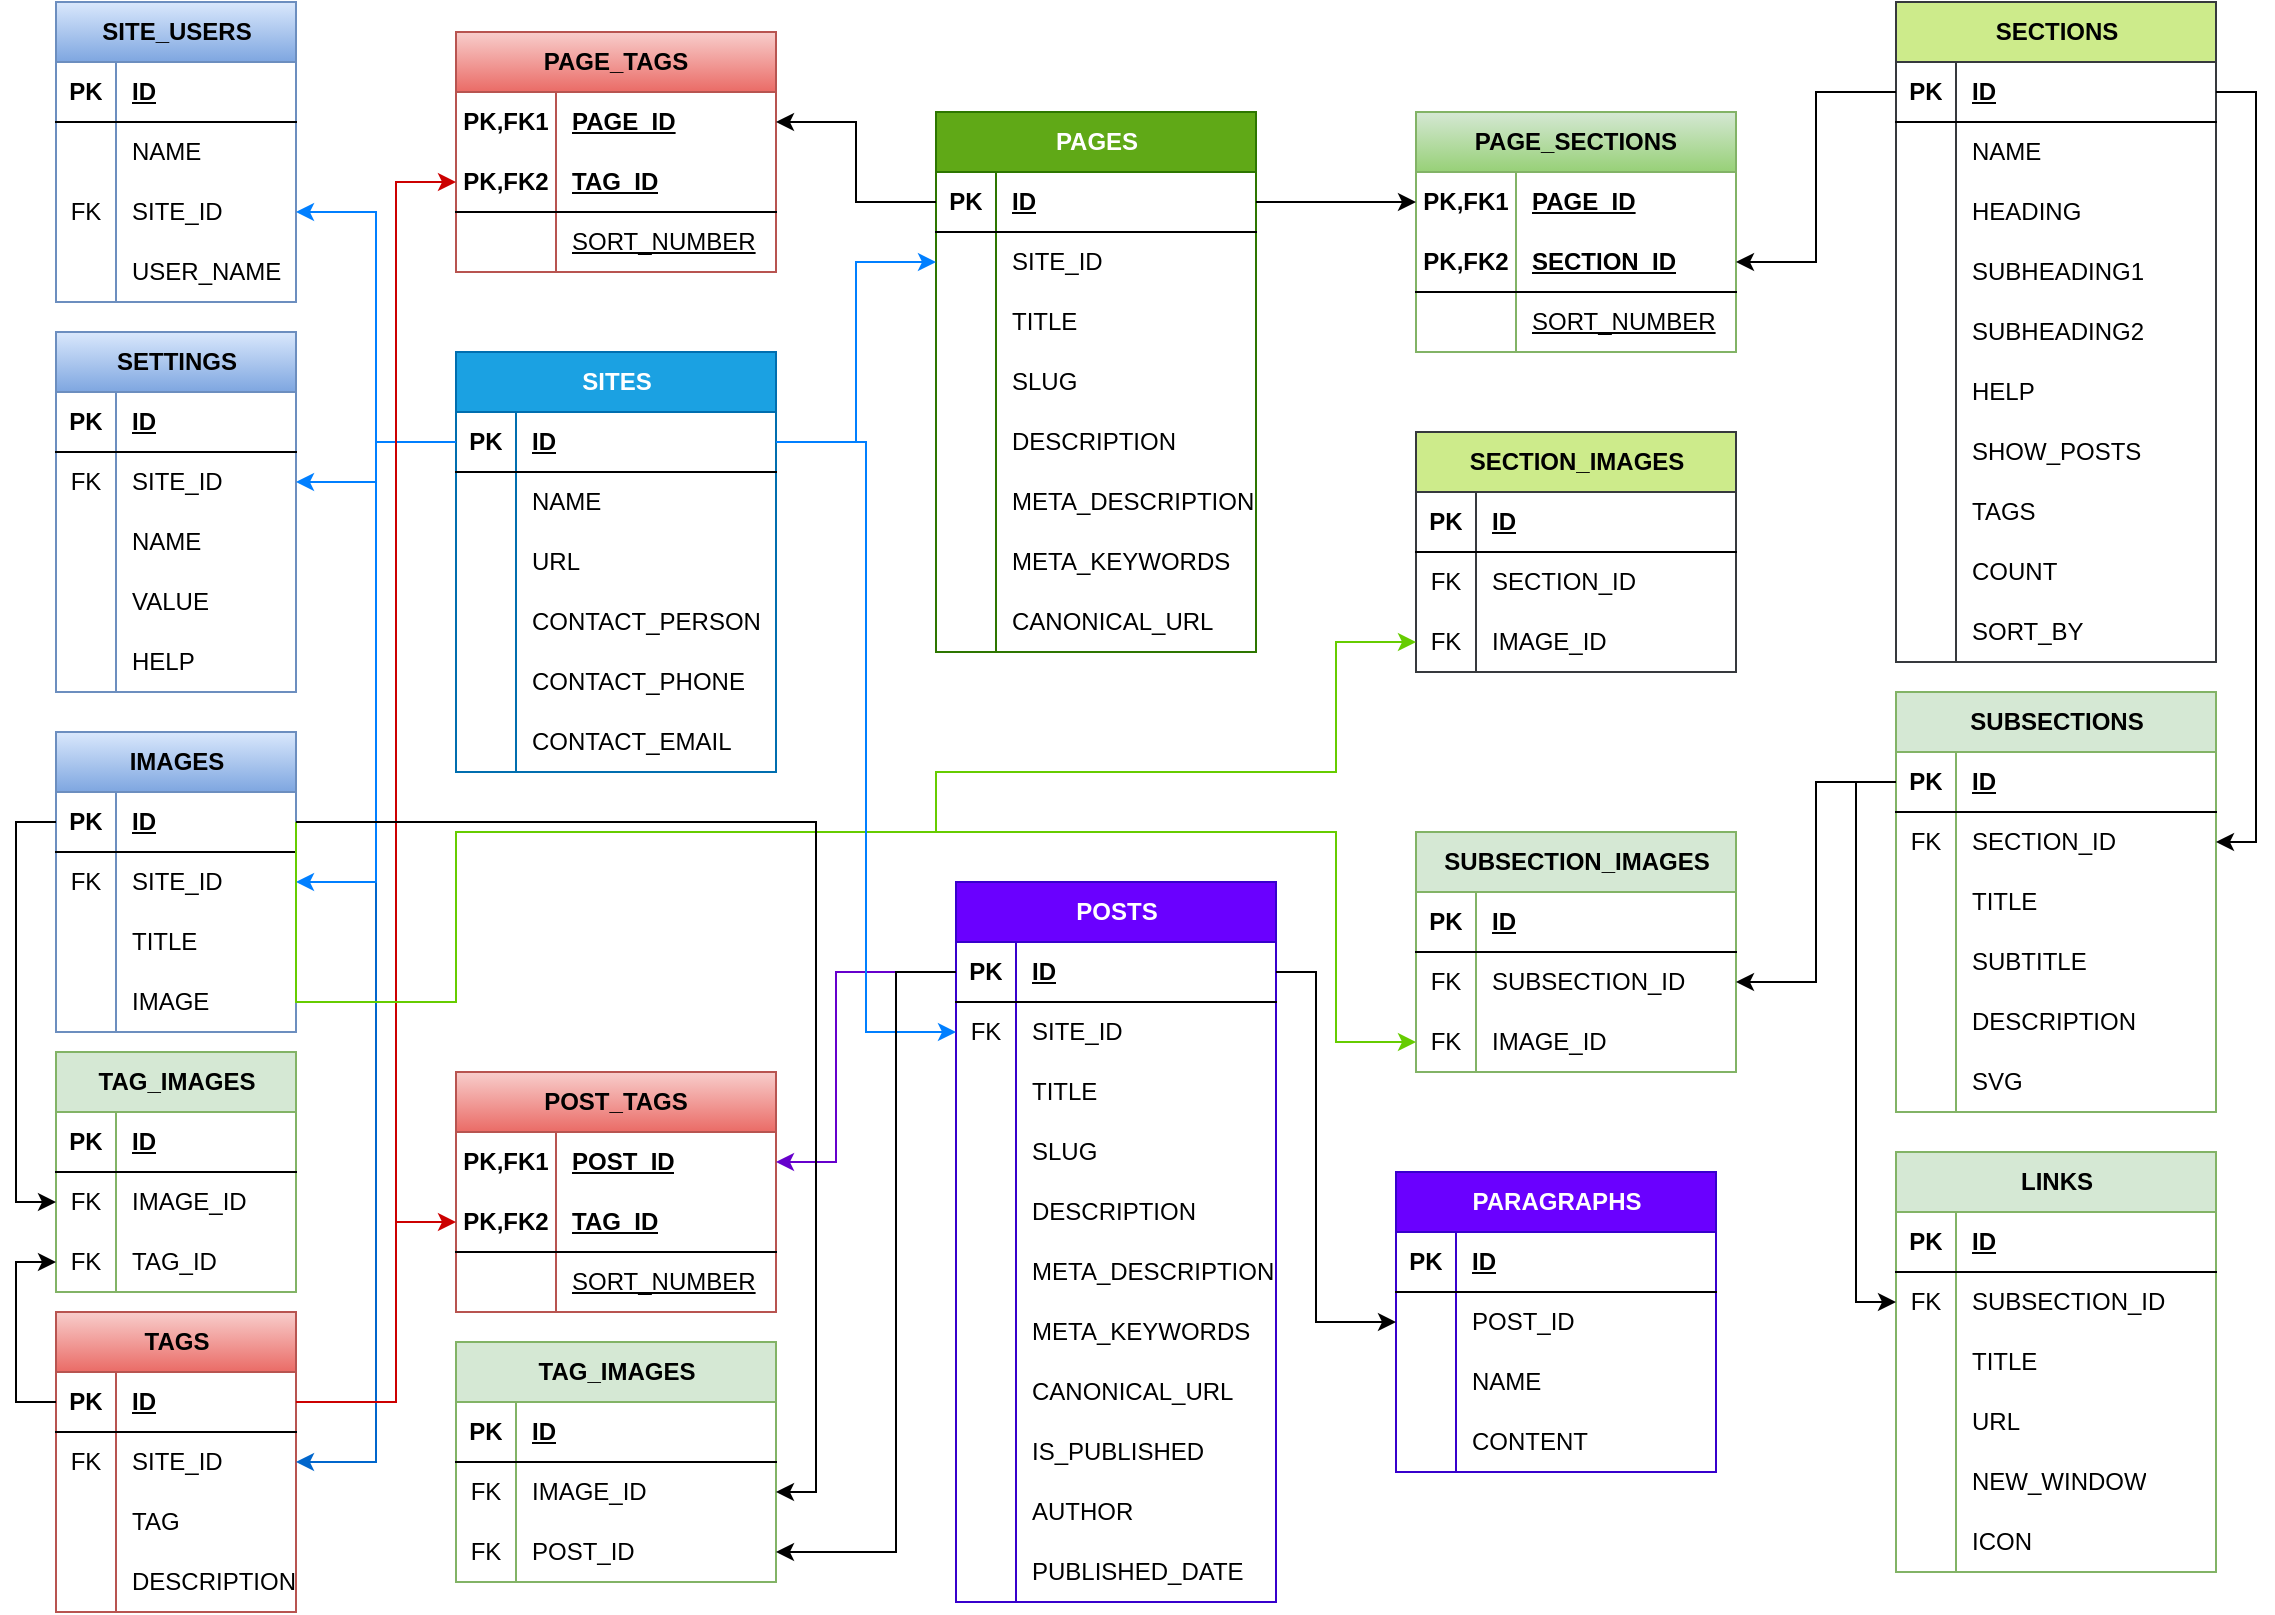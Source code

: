 <mxfile version="24.7.7">
  <diagram name="Page-1" id="Sa4YLppY4Jl5XGpfky1l">
    <mxGraphModel dx="1434" dy="1611" grid="1" gridSize="10" guides="1" tooltips="1" connect="1" arrows="1" fold="1" page="1" pageScale="1" pageWidth="1169" pageHeight="827" math="0" shadow="0">
      <root>
        <mxCell id="0" />
        <mxCell id="1" parent="0" />
        <mxCell id="6GVpgmbaTPCZEu-4zQlk-1" value="SITES" style="shape=table;startSize=30;container=1;collapsible=1;childLayout=tableLayout;fixedRows=1;rowLines=0;fontStyle=1;align=center;resizeLast=1;html=1;fillColor=#1ba1e2;fontColor=#ffffff;strokeColor=#006EAF;" parent="1" vertex="1">
          <mxGeometry x="240" y="-640" width="160" height="210" as="geometry">
            <mxRectangle x="280" y="-460" width="200" height="30" as="alternateBounds" />
          </mxGeometry>
        </mxCell>
        <mxCell id="6GVpgmbaTPCZEu-4zQlk-2" value="" style="shape=tableRow;horizontal=0;startSize=0;swimlaneHead=0;swimlaneBody=0;fillColor=none;collapsible=0;dropTarget=0;points=[[0,0.5],[1,0.5]];portConstraint=eastwest;top=0;left=0;right=0;bottom=1;" parent="6GVpgmbaTPCZEu-4zQlk-1" vertex="1">
          <mxGeometry y="30" width="160" height="30" as="geometry" />
        </mxCell>
        <mxCell id="6GVpgmbaTPCZEu-4zQlk-3" value="PK" style="shape=partialRectangle;connectable=0;fillColor=none;top=0;left=0;bottom=0;right=0;fontStyle=1;overflow=hidden;whiteSpace=wrap;html=1;" parent="6GVpgmbaTPCZEu-4zQlk-2" vertex="1">
          <mxGeometry width="30" height="30" as="geometry">
            <mxRectangle width="30" height="30" as="alternateBounds" />
          </mxGeometry>
        </mxCell>
        <mxCell id="6GVpgmbaTPCZEu-4zQlk-4" value="ID" style="shape=partialRectangle;connectable=0;fillColor=none;top=0;left=0;bottom=0;right=0;align=left;spacingLeft=6;fontStyle=5;overflow=hidden;whiteSpace=wrap;html=1;" parent="6GVpgmbaTPCZEu-4zQlk-2" vertex="1">
          <mxGeometry x="30" width="130" height="30" as="geometry">
            <mxRectangle width="130" height="30" as="alternateBounds" />
          </mxGeometry>
        </mxCell>
        <mxCell id="6GVpgmbaTPCZEu-4zQlk-5" value="" style="shape=tableRow;horizontal=0;startSize=0;swimlaneHead=0;swimlaneBody=0;fillColor=none;collapsible=0;dropTarget=0;points=[[0,0.5],[1,0.5]];portConstraint=eastwest;top=0;left=0;right=0;bottom=0;" parent="6GVpgmbaTPCZEu-4zQlk-1" vertex="1">
          <mxGeometry y="60" width="160" height="30" as="geometry" />
        </mxCell>
        <mxCell id="6GVpgmbaTPCZEu-4zQlk-6" value="" style="shape=partialRectangle;connectable=0;fillColor=none;top=0;left=0;bottom=0;right=0;editable=1;overflow=hidden;whiteSpace=wrap;html=1;" parent="6GVpgmbaTPCZEu-4zQlk-5" vertex="1">
          <mxGeometry width="30" height="30" as="geometry">
            <mxRectangle width="30" height="30" as="alternateBounds" />
          </mxGeometry>
        </mxCell>
        <mxCell id="6GVpgmbaTPCZEu-4zQlk-7" value="NAME" style="shape=partialRectangle;connectable=0;fillColor=none;top=0;left=0;bottom=0;right=0;align=left;spacingLeft=6;overflow=hidden;whiteSpace=wrap;html=1;" parent="6GVpgmbaTPCZEu-4zQlk-5" vertex="1">
          <mxGeometry x="30" width="130" height="30" as="geometry">
            <mxRectangle width="130" height="30" as="alternateBounds" />
          </mxGeometry>
        </mxCell>
        <mxCell id="6GVpgmbaTPCZEu-4zQlk-8" value="" style="shape=tableRow;horizontal=0;startSize=0;swimlaneHead=0;swimlaneBody=0;fillColor=none;collapsible=0;dropTarget=0;points=[[0,0.5],[1,0.5]];portConstraint=eastwest;top=0;left=0;right=0;bottom=0;" parent="6GVpgmbaTPCZEu-4zQlk-1" vertex="1">
          <mxGeometry y="90" width="160" height="30" as="geometry" />
        </mxCell>
        <mxCell id="6GVpgmbaTPCZEu-4zQlk-9" value="" style="shape=partialRectangle;connectable=0;fillColor=none;top=0;left=0;bottom=0;right=0;editable=1;overflow=hidden;whiteSpace=wrap;html=1;" parent="6GVpgmbaTPCZEu-4zQlk-8" vertex="1">
          <mxGeometry width="30" height="30" as="geometry">
            <mxRectangle width="30" height="30" as="alternateBounds" />
          </mxGeometry>
        </mxCell>
        <mxCell id="6GVpgmbaTPCZEu-4zQlk-10" value="URL" style="shape=partialRectangle;connectable=0;fillColor=none;top=0;left=0;bottom=0;right=0;align=left;spacingLeft=6;overflow=hidden;whiteSpace=wrap;html=1;" parent="6GVpgmbaTPCZEu-4zQlk-8" vertex="1">
          <mxGeometry x="30" width="130" height="30" as="geometry">
            <mxRectangle width="130" height="30" as="alternateBounds" />
          </mxGeometry>
        </mxCell>
        <mxCell id="6GVpgmbaTPCZEu-4zQlk-11" value="" style="shape=tableRow;horizontal=0;startSize=0;swimlaneHead=0;swimlaneBody=0;fillColor=none;collapsible=0;dropTarget=0;points=[[0,0.5],[1,0.5]];portConstraint=eastwest;top=0;left=0;right=0;bottom=0;" parent="6GVpgmbaTPCZEu-4zQlk-1" vertex="1">
          <mxGeometry y="120" width="160" height="30" as="geometry" />
        </mxCell>
        <mxCell id="6GVpgmbaTPCZEu-4zQlk-12" value="" style="shape=partialRectangle;connectable=0;fillColor=none;top=0;left=0;bottom=0;right=0;editable=1;overflow=hidden;whiteSpace=wrap;html=1;" parent="6GVpgmbaTPCZEu-4zQlk-11" vertex="1">
          <mxGeometry width="30" height="30" as="geometry">
            <mxRectangle width="30" height="30" as="alternateBounds" />
          </mxGeometry>
        </mxCell>
        <mxCell id="6GVpgmbaTPCZEu-4zQlk-13" value="CONTACT_PERSON" style="shape=partialRectangle;connectable=0;fillColor=none;top=0;left=0;bottom=0;right=0;align=left;spacingLeft=6;overflow=hidden;whiteSpace=wrap;html=1;" parent="6GVpgmbaTPCZEu-4zQlk-11" vertex="1">
          <mxGeometry x="30" width="130" height="30" as="geometry">
            <mxRectangle width="130" height="30" as="alternateBounds" />
          </mxGeometry>
        </mxCell>
        <mxCell id="6GVpgmbaTPCZEu-4zQlk-24" value="" style="shape=tableRow;horizontal=0;startSize=0;swimlaneHead=0;swimlaneBody=0;fillColor=none;collapsible=0;dropTarget=0;points=[[0,0.5],[1,0.5]];portConstraint=eastwest;top=0;left=0;right=0;bottom=0;" parent="6GVpgmbaTPCZEu-4zQlk-1" vertex="1">
          <mxGeometry y="150" width="160" height="30" as="geometry" />
        </mxCell>
        <mxCell id="6GVpgmbaTPCZEu-4zQlk-25" value="" style="shape=partialRectangle;connectable=0;fillColor=none;top=0;left=0;bottom=0;right=0;editable=1;overflow=hidden;whiteSpace=wrap;html=1;" parent="6GVpgmbaTPCZEu-4zQlk-24" vertex="1">
          <mxGeometry width="30" height="30" as="geometry">
            <mxRectangle width="30" height="30" as="alternateBounds" />
          </mxGeometry>
        </mxCell>
        <mxCell id="6GVpgmbaTPCZEu-4zQlk-26" value="CONTACT_PHONE" style="shape=partialRectangle;connectable=0;fillColor=none;top=0;left=0;bottom=0;right=0;align=left;spacingLeft=6;overflow=hidden;whiteSpace=wrap;html=1;" parent="6GVpgmbaTPCZEu-4zQlk-24" vertex="1">
          <mxGeometry x="30" width="130" height="30" as="geometry">
            <mxRectangle width="130" height="30" as="alternateBounds" />
          </mxGeometry>
        </mxCell>
        <mxCell id="6GVpgmbaTPCZEu-4zQlk-27" value="" style="shape=tableRow;horizontal=0;startSize=0;swimlaneHead=0;swimlaneBody=0;fillColor=none;collapsible=0;dropTarget=0;points=[[0,0.5],[1,0.5]];portConstraint=eastwest;top=0;left=0;right=0;bottom=0;" parent="6GVpgmbaTPCZEu-4zQlk-1" vertex="1">
          <mxGeometry y="180" width="160" height="30" as="geometry" />
        </mxCell>
        <mxCell id="6GVpgmbaTPCZEu-4zQlk-28" value="" style="shape=partialRectangle;connectable=0;fillColor=none;top=0;left=0;bottom=0;right=0;editable=1;overflow=hidden;whiteSpace=wrap;html=1;" parent="6GVpgmbaTPCZEu-4zQlk-27" vertex="1">
          <mxGeometry width="30" height="30" as="geometry">
            <mxRectangle width="30" height="30" as="alternateBounds" />
          </mxGeometry>
        </mxCell>
        <mxCell id="6GVpgmbaTPCZEu-4zQlk-29" value="CONTACT_EMAIL" style="shape=partialRectangle;connectable=0;fillColor=none;top=0;left=0;bottom=0;right=0;align=left;spacingLeft=6;overflow=hidden;whiteSpace=wrap;html=1;" parent="6GVpgmbaTPCZEu-4zQlk-27" vertex="1">
          <mxGeometry x="30" width="130" height="30" as="geometry">
            <mxRectangle width="130" height="30" as="alternateBounds" />
          </mxGeometry>
        </mxCell>
        <mxCell id="6GVpgmbaTPCZEu-4zQlk-30" value="SITE_USERS" style="shape=table;startSize=30;container=1;collapsible=1;childLayout=tableLayout;fixedRows=1;rowLines=0;fontStyle=1;align=center;resizeLast=1;html=1;fillColor=#dae8fc;gradientColor=#7ea6e0;strokeColor=#6c8ebf;" parent="1" vertex="1">
          <mxGeometry x="40" y="-815" width="120" height="150" as="geometry">
            <mxRectangle x="280" y="-460" width="200" height="30" as="alternateBounds" />
          </mxGeometry>
        </mxCell>
        <mxCell id="6GVpgmbaTPCZEu-4zQlk-31" value="" style="shape=tableRow;horizontal=0;startSize=0;swimlaneHead=0;swimlaneBody=0;fillColor=none;collapsible=0;dropTarget=0;points=[[0,0.5],[1,0.5]];portConstraint=eastwest;top=0;left=0;right=0;bottom=1;" parent="6GVpgmbaTPCZEu-4zQlk-30" vertex="1">
          <mxGeometry y="30" width="120" height="30" as="geometry" />
        </mxCell>
        <mxCell id="6GVpgmbaTPCZEu-4zQlk-32" value="PK" style="shape=partialRectangle;connectable=0;fillColor=none;top=0;left=0;bottom=0;right=0;fontStyle=1;overflow=hidden;whiteSpace=wrap;html=1;" parent="6GVpgmbaTPCZEu-4zQlk-31" vertex="1">
          <mxGeometry width="30" height="30" as="geometry">
            <mxRectangle width="30" height="30" as="alternateBounds" />
          </mxGeometry>
        </mxCell>
        <mxCell id="6GVpgmbaTPCZEu-4zQlk-33" value="ID" style="shape=partialRectangle;connectable=0;fillColor=none;top=0;left=0;bottom=0;right=0;align=left;spacingLeft=6;fontStyle=5;overflow=hidden;whiteSpace=wrap;html=1;" parent="6GVpgmbaTPCZEu-4zQlk-31" vertex="1">
          <mxGeometry x="30" width="90" height="30" as="geometry">
            <mxRectangle width="90" height="30" as="alternateBounds" />
          </mxGeometry>
        </mxCell>
        <mxCell id="6GVpgmbaTPCZEu-4zQlk-34" value="" style="shape=tableRow;horizontal=0;startSize=0;swimlaneHead=0;swimlaneBody=0;fillColor=none;collapsible=0;dropTarget=0;points=[[0,0.5],[1,0.5]];portConstraint=eastwest;top=0;left=0;right=0;bottom=0;" parent="6GVpgmbaTPCZEu-4zQlk-30" vertex="1">
          <mxGeometry y="60" width="120" height="30" as="geometry" />
        </mxCell>
        <mxCell id="6GVpgmbaTPCZEu-4zQlk-35" value="" style="shape=partialRectangle;connectable=0;fillColor=none;top=0;left=0;bottom=0;right=0;editable=1;overflow=hidden;whiteSpace=wrap;html=1;" parent="6GVpgmbaTPCZEu-4zQlk-34" vertex="1">
          <mxGeometry width="30" height="30" as="geometry">
            <mxRectangle width="30" height="30" as="alternateBounds" />
          </mxGeometry>
        </mxCell>
        <mxCell id="6GVpgmbaTPCZEu-4zQlk-36" value="NAME" style="shape=partialRectangle;connectable=0;fillColor=none;top=0;left=0;bottom=0;right=0;align=left;spacingLeft=6;overflow=hidden;whiteSpace=wrap;html=1;" parent="6GVpgmbaTPCZEu-4zQlk-34" vertex="1">
          <mxGeometry x="30" width="90" height="30" as="geometry">
            <mxRectangle width="90" height="30" as="alternateBounds" />
          </mxGeometry>
        </mxCell>
        <mxCell id="6GVpgmbaTPCZEu-4zQlk-37" value="" style="shape=tableRow;horizontal=0;startSize=0;swimlaneHead=0;swimlaneBody=0;fillColor=none;collapsible=0;dropTarget=0;points=[[0,0.5],[1,0.5]];portConstraint=eastwest;top=0;left=0;right=0;bottom=0;" parent="6GVpgmbaTPCZEu-4zQlk-30" vertex="1">
          <mxGeometry y="90" width="120" height="30" as="geometry" />
        </mxCell>
        <mxCell id="6GVpgmbaTPCZEu-4zQlk-38" value="FK" style="shape=partialRectangle;connectable=0;fillColor=none;top=0;left=0;bottom=0;right=0;editable=1;overflow=hidden;whiteSpace=wrap;html=1;" parent="6GVpgmbaTPCZEu-4zQlk-37" vertex="1">
          <mxGeometry width="30" height="30" as="geometry">
            <mxRectangle width="30" height="30" as="alternateBounds" />
          </mxGeometry>
        </mxCell>
        <mxCell id="6GVpgmbaTPCZEu-4zQlk-39" value="SITE_ID" style="shape=partialRectangle;connectable=0;fillColor=none;top=0;left=0;bottom=0;right=0;align=left;spacingLeft=6;overflow=hidden;whiteSpace=wrap;html=1;" parent="6GVpgmbaTPCZEu-4zQlk-37" vertex="1">
          <mxGeometry x="30" width="90" height="30" as="geometry">
            <mxRectangle width="90" height="30" as="alternateBounds" />
          </mxGeometry>
        </mxCell>
        <mxCell id="6GVpgmbaTPCZEu-4zQlk-46" value="" style="shape=tableRow;horizontal=0;startSize=0;swimlaneHead=0;swimlaneBody=0;fillColor=none;collapsible=0;dropTarget=0;points=[[0,0.5],[1,0.5]];portConstraint=eastwest;top=0;left=0;right=0;bottom=0;" parent="6GVpgmbaTPCZEu-4zQlk-30" vertex="1">
          <mxGeometry y="120" width="120" height="30" as="geometry" />
        </mxCell>
        <mxCell id="6GVpgmbaTPCZEu-4zQlk-47" value="" style="shape=partialRectangle;connectable=0;fillColor=none;top=0;left=0;bottom=0;right=0;editable=1;overflow=hidden;whiteSpace=wrap;html=1;" parent="6GVpgmbaTPCZEu-4zQlk-46" vertex="1">
          <mxGeometry width="30" height="30" as="geometry">
            <mxRectangle width="30" height="30" as="alternateBounds" />
          </mxGeometry>
        </mxCell>
        <mxCell id="6GVpgmbaTPCZEu-4zQlk-48" value="USER_NAME" style="shape=partialRectangle;connectable=0;fillColor=none;top=0;left=0;bottom=0;right=0;align=left;spacingLeft=6;overflow=hidden;whiteSpace=wrap;html=1;" parent="6GVpgmbaTPCZEu-4zQlk-46" vertex="1">
          <mxGeometry x="30" width="90" height="30" as="geometry">
            <mxRectangle width="90" height="30" as="alternateBounds" />
          </mxGeometry>
        </mxCell>
        <mxCell id="6GVpgmbaTPCZEu-4zQlk-55" value="SETTINGS" style="shape=table;startSize=30;container=1;collapsible=1;childLayout=tableLayout;fixedRows=1;rowLines=0;fontStyle=1;align=center;resizeLast=1;html=1;fillColor=#dae8fc;gradientColor=#7ea6e0;strokeColor=#6c8ebf;" parent="1" vertex="1">
          <mxGeometry x="40" y="-650" width="120" height="180" as="geometry">
            <mxRectangle x="280" y="-460" width="200" height="30" as="alternateBounds" />
          </mxGeometry>
        </mxCell>
        <mxCell id="6GVpgmbaTPCZEu-4zQlk-56" value="" style="shape=tableRow;horizontal=0;startSize=0;swimlaneHead=0;swimlaneBody=0;fillColor=none;collapsible=0;dropTarget=0;points=[[0,0.5],[1,0.5]];portConstraint=eastwest;top=0;left=0;right=0;bottom=1;" parent="6GVpgmbaTPCZEu-4zQlk-55" vertex="1">
          <mxGeometry y="30" width="120" height="30" as="geometry" />
        </mxCell>
        <mxCell id="6GVpgmbaTPCZEu-4zQlk-57" value="PK" style="shape=partialRectangle;connectable=0;fillColor=none;top=0;left=0;bottom=0;right=0;fontStyle=1;overflow=hidden;whiteSpace=wrap;html=1;" parent="6GVpgmbaTPCZEu-4zQlk-56" vertex="1">
          <mxGeometry width="30" height="30" as="geometry">
            <mxRectangle width="30" height="30" as="alternateBounds" />
          </mxGeometry>
        </mxCell>
        <mxCell id="6GVpgmbaTPCZEu-4zQlk-58" value="ID" style="shape=partialRectangle;connectable=0;fillColor=none;top=0;left=0;bottom=0;right=0;align=left;spacingLeft=6;fontStyle=5;overflow=hidden;whiteSpace=wrap;html=1;" parent="6GVpgmbaTPCZEu-4zQlk-56" vertex="1">
          <mxGeometry x="30" width="90" height="30" as="geometry">
            <mxRectangle width="90" height="30" as="alternateBounds" />
          </mxGeometry>
        </mxCell>
        <mxCell id="6GVpgmbaTPCZEu-4zQlk-76" value="" style="shape=tableRow;horizontal=0;startSize=0;swimlaneHead=0;swimlaneBody=0;fillColor=none;collapsible=0;dropTarget=0;points=[[0,0.5],[1,0.5]];portConstraint=eastwest;top=0;left=0;right=0;bottom=0;" parent="6GVpgmbaTPCZEu-4zQlk-55" vertex="1">
          <mxGeometry y="60" width="120" height="30" as="geometry" />
        </mxCell>
        <mxCell id="6GVpgmbaTPCZEu-4zQlk-77" value="FK" style="shape=partialRectangle;connectable=0;fillColor=none;top=0;left=0;bottom=0;right=0;editable=1;overflow=hidden;whiteSpace=wrap;html=1;" parent="6GVpgmbaTPCZEu-4zQlk-76" vertex="1">
          <mxGeometry width="30" height="30" as="geometry">
            <mxRectangle width="30" height="30" as="alternateBounds" />
          </mxGeometry>
        </mxCell>
        <mxCell id="6GVpgmbaTPCZEu-4zQlk-78" value="SITE_ID" style="shape=partialRectangle;connectable=0;fillColor=none;top=0;left=0;bottom=0;right=0;align=left;spacingLeft=6;overflow=hidden;whiteSpace=wrap;html=1;" parent="6GVpgmbaTPCZEu-4zQlk-76" vertex="1">
          <mxGeometry x="30" width="90" height="30" as="geometry">
            <mxRectangle width="90" height="30" as="alternateBounds" />
          </mxGeometry>
        </mxCell>
        <mxCell id="6GVpgmbaTPCZEu-4zQlk-59" value="" style="shape=tableRow;horizontal=0;startSize=0;swimlaneHead=0;swimlaneBody=0;fillColor=none;collapsible=0;dropTarget=0;points=[[0,0.5],[1,0.5]];portConstraint=eastwest;top=0;left=0;right=0;bottom=0;" parent="6GVpgmbaTPCZEu-4zQlk-55" vertex="1">
          <mxGeometry y="90" width="120" height="30" as="geometry" />
        </mxCell>
        <mxCell id="6GVpgmbaTPCZEu-4zQlk-60" value="" style="shape=partialRectangle;connectable=0;fillColor=none;top=0;left=0;bottom=0;right=0;editable=1;overflow=hidden;whiteSpace=wrap;html=1;" parent="6GVpgmbaTPCZEu-4zQlk-59" vertex="1">
          <mxGeometry width="30" height="30" as="geometry">
            <mxRectangle width="30" height="30" as="alternateBounds" />
          </mxGeometry>
        </mxCell>
        <mxCell id="6GVpgmbaTPCZEu-4zQlk-61" value="NAME" style="shape=partialRectangle;connectable=0;fillColor=none;top=0;left=0;bottom=0;right=0;align=left;spacingLeft=6;overflow=hidden;whiteSpace=wrap;html=1;" parent="6GVpgmbaTPCZEu-4zQlk-59" vertex="1">
          <mxGeometry x="30" width="90" height="30" as="geometry">
            <mxRectangle width="90" height="30" as="alternateBounds" />
          </mxGeometry>
        </mxCell>
        <mxCell id="6GVpgmbaTPCZEu-4zQlk-62" value="" style="shape=tableRow;horizontal=0;startSize=0;swimlaneHead=0;swimlaneBody=0;fillColor=none;collapsible=0;dropTarget=0;points=[[0,0.5],[1,0.5]];portConstraint=eastwest;top=0;left=0;right=0;bottom=0;" parent="6GVpgmbaTPCZEu-4zQlk-55" vertex="1">
          <mxGeometry y="120" width="120" height="30" as="geometry" />
        </mxCell>
        <mxCell id="6GVpgmbaTPCZEu-4zQlk-63" value="" style="shape=partialRectangle;connectable=0;fillColor=none;top=0;left=0;bottom=0;right=0;editable=1;overflow=hidden;whiteSpace=wrap;html=1;" parent="6GVpgmbaTPCZEu-4zQlk-62" vertex="1">
          <mxGeometry width="30" height="30" as="geometry">
            <mxRectangle width="30" height="30" as="alternateBounds" />
          </mxGeometry>
        </mxCell>
        <mxCell id="6GVpgmbaTPCZEu-4zQlk-64" value="VALUE" style="shape=partialRectangle;connectable=0;fillColor=none;top=0;left=0;bottom=0;right=0;align=left;spacingLeft=6;overflow=hidden;whiteSpace=wrap;html=1;" parent="6GVpgmbaTPCZEu-4zQlk-62" vertex="1">
          <mxGeometry x="30" width="90" height="30" as="geometry">
            <mxRectangle width="90" height="30" as="alternateBounds" />
          </mxGeometry>
        </mxCell>
        <mxCell id="6GVpgmbaTPCZEu-4zQlk-65" value="" style="shape=tableRow;horizontal=0;startSize=0;swimlaneHead=0;swimlaneBody=0;fillColor=none;collapsible=0;dropTarget=0;points=[[0,0.5],[1,0.5]];portConstraint=eastwest;top=0;left=0;right=0;bottom=0;" parent="6GVpgmbaTPCZEu-4zQlk-55" vertex="1">
          <mxGeometry y="150" width="120" height="30" as="geometry" />
        </mxCell>
        <mxCell id="6GVpgmbaTPCZEu-4zQlk-66" value="" style="shape=partialRectangle;connectable=0;fillColor=none;top=0;left=0;bottom=0;right=0;editable=1;overflow=hidden;whiteSpace=wrap;html=1;" parent="6GVpgmbaTPCZEu-4zQlk-65" vertex="1">
          <mxGeometry width="30" height="30" as="geometry">
            <mxRectangle width="30" height="30" as="alternateBounds" />
          </mxGeometry>
        </mxCell>
        <mxCell id="6GVpgmbaTPCZEu-4zQlk-67" value="HELP" style="shape=partialRectangle;connectable=0;fillColor=none;top=0;left=0;bottom=0;right=0;align=left;spacingLeft=6;overflow=hidden;whiteSpace=wrap;html=1;" parent="6GVpgmbaTPCZEu-4zQlk-65" vertex="1">
          <mxGeometry x="30" width="90" height="30" as="geometry">
            <mxRectangle width="90" height="30" as="alternateBounds" />
          </mxGeometry>
        </mxCell>
        <mxCell id="6GVpgmbaTPCZEu-4zQlk-79" style="edgeStyle=orthogonalEdgeStyle;rounded=0;orthogonalLoop=1;jettySize=auto;html=1;exitX=0;exitY=0.5;exitDx=0;exitDy=0;strokeColor=#007FFF;" parent="1" source="6GVpgmbaTPCZEu-4zQlk-2" target="6GVpgmbaTPCZEu-4zQlk-37" edge="1">
          <mxGeometry relative="1" as="geometry" />
        </mxCell>
        <mxCell id="6GVpgmbaTPCZEu-4zQlk-80" style="edgeStyle=orthogonalEdgeStyle;rounded=0;orthogonalLoop=1;jettySize=auto;html=1;exitX=0;exitY=0.5;exitDx=0;exitDy=0;entryX=1;entryY=0.5;entryDx=0;entryDy=0;strokeColor=#007FFF;" parent="1" source="6GVpgmbaTPCZEu-4zQlk-2" target="6GVpgmbaTPCZEu-4zQlk-76" edge="1">
          <mxGeometry relative="1" as="geometry" />
        </mxCell>
        <mxCell id="6GVpgmbaTPCZEu-4zQlk-81" value="PAGES" style="shape=table;startSize=30;container=1;collapsible=1;childLayout=tableLayout;fixedRows=1;rowLines=0;fontStyle=1;align=center;resizeLast=1;html=1;fillColor=#60a917;fontColor=#ffffff;strokeColor=#2D7600;" parent="1" vertex="1">
          <mxGeometry x="480" y="-760" width="160" height="270" as="geometry">
            <mxRectangle x="280" y="-460" width="200" height="30" as="alternateBounds" />
          </mxGeometry>
        </mxCell>
        <mxCell id="6GVpgmbaTPCZEu-4zQlk-82" value="" style="shape=tableRow;horizontal=0;startSize=0;swimlaneHead=0;swimlaneBody=0;fillColor=none;collapsible=0;dropTarget=0;points=[[0,0.5],[1,0.5]];portConstraint=eastwest;top=0;left=0;right=0;bottom=1;" parent="6GVpgmbaTPCZEu-4zQlk-81" vertex="1">
          <mxGeometry y="30" width="160" height="30" as="geometry" />
        </mxCell>
        <mxCell id="6GVpgmbaTPCZEu-4zQlk-83" value="PK" style="shape=partialRectangle;connectable=0;fillColor=none;top=0;left=0;bottom=0;right=0;fontStyle=1;overflow=hidden;whiteSpace=wrap;html=1;" parent="6GVpgmbaTPCZEu-4zQlk-82" vertex="1">
          <mxGeometry width="30" height="30" as="geometry">
            <mxRectangle width="30" height="30" as="alternateBounds" />
          </mxGeometry>
        </mxCell>
        <mxCell id="6GVpgmbaTPCZEu-4zQlk-84" value="ID" style="shape=partialRectangle;connectable=0;fillColor=none;top=0;left=0;bottom=0;right=0;align=left;spacingLeft=6;fontStyle=5;overflow=hidden;whiteSpace=wrap;html=1;" parent="6GVpgmbaTPCZEu-4zQlk-82" vertex="1">
          <mxGeometry x="30" width="130" height="30" as="geometry">
            <mxRectangle width="130" height="30" as="alternateBounds" />
          </mxGeometry>
        </mxCell>
        <mxCell id="6GVpgmbaTPCZEu-4zQlk-85" value="" style="shape=tableRow;horizontal=0;startSize=0;swimlaneHead=0;swimlaneBody=0;fillColor=none;collapsible=0;dropTarget=0;points=[[0,0.5],[1,0.5]];portConstraint=eastwest;top=0;left=0;right=0;bottom=0;" parent="6GVpgmbaTPCZEu-4zQlk-81" vertex="1">
          <mxGeometry y="60" width="160" height="30" as="geometry" />
        </mxCell>
        <mxCell id="6GVpgmbaTPCZEu-4zQlk-86" value="" style="shape=partialRectangle;connectable=0;fillColor=none;top=0;left=0;bottom=0;right=0;editable=1;overflow=hidden;whiteSpace=wrap;html=1;" parent="6GVpgmbaTPCZEu-4zQlk-85" vertex="1">
          <mxGeometry width="30" height="30" as="geometry">
            <mxRectangle width="30" height="30" as="alternateBounds" />
          </mxGeometry>
        </mxCell>
        <mxCell id="6GVpgmbaTPCZEu-4zQlk-87" value="SITE_ID" style="shape=partialRectangle;connectable=0;fillColor=none;top=0;left=0;bottom=0;right=0;align=left;spacingLeft=6;overflow=hidden;whiteSpace=wrap;html=1;" parent="6GVpgmbaTPCZEu-4zQlk-85" vertex="1">
          <mxGeometry x="30" width="130" height="30" as="geometry">
            <mxRectangle width="130" height="30" as="alternateBounds" />
          </mxGeometry>
        </mxCell>
        <mxCell id="6GVpgmbaTPCZEu-4zQlk-88" value="" style="shape=tableRow;horizontal=0;startSize=0;swimlaneHead=0;swimlaneBody=0;fillColor=none;collapsible=0;dropTarget=0;points=[[0,0.5],[1,0.5]];portConstraint=eastwest;top=0;left=0;right=0;bottom=0;" parent="6GVpgmbaTPCZEu-4zQlk-81" vertex="1">
          <mxGeometry y="90" width="160" height="30" as="geometry" />
        </mxCell>
        <mxCell id="6GVpgmbaTPCZEu-4zQlk-89" value="" style="shape=partialRectangle;connectable=0;fillColor=none;top=0;left=0;bottom=0;right=0;editable=1;overflow=hidden;whiteSpace=wrap;html=1;" parent="6GVpgmbaTPCZEu-4zQlk-88" vertex="1">
          <mxGeometry width="30" height="30" as="geometry">
            <mxRectangle width="30" height="30" as="alternateBounds" />
          </mxGeometry>
        </mxCell>
        <mxCell id="6GVpgmbaTPCZEu-4zQlk-90" value="TITLE" style="shape=partialRectangle;connectable=0;fillColor=none;top=0;left=0;bottom=0;right=0;align=left;spacingLeft=6;overflow=hidden;whiteSpace=wrap;html=1;" parent="6GVpgmbaTPCZEu-4zQlk-88" vertex="1">
          <mxGeometry x="30" width="130" height="30" as="geometry">
            <mxRectangle width="130" height="30" as="alternateBounds" />
          </mxGeometry>
        </mxCell>
        <mxCell id="6GVpgmbaTPCZEu-4zQlk-91" value="" style="shape=tableRow;horizontal=0;startSize=0;swimlaneHead=0;swimlaneBody=0;fillColor=none;collapsible=0;dropTarget=0;points=[[0,0.5],[1,0.5]];portConstraint=eastwest;top=0;left=0;right=0;bottom=0;" parent="6GVpgmbaTPCZEu-4zQlk-81" vertex="1">
          <mxGeometry y="120" width="160" height="30" as="geometry" />
        </mxCell>
        <mxCell id="6GVpgmbaTPCZEu-4zQlk-92" value="" style="shape=partialRectangle;connectable=0;fillColor=none;top=0;left=0;bottom=0;right=0;editable=1;overflow=hidden;whiteSpace=wrap;html=1;" parent="6GVpgmbaTPCZEu-4zQlk-91" vertex="1">
          <mxGeometry width="30" height="30" as="geometry">
            <mxRectangle width="30" height="30" as="alternateBounds" />
          </mxGeometry>
        </mxCell>
        <mxCell id="6GVpgmbaTPCZEu-4zQlk-93" value="SLUG" style="shape=partialRectangle;connectable=0;fillColor=none;top=0;left=0;bottom=0;right=0;align=left;spacingLeft=6;overflow=hidden;whiteSpace=wrap;html=1;" parent="6GVpgmbaTPCZEu-4zQlk-91" vertex="1">
          <mxGeometry x="30" width="130" height="30" as="geometry">
            <mxRectangle width="130" height="30" as="alternateBounds" />
          </mxGeometry>
        </mxCell>
        <mxCell id="6GVpgmbaTPCZEu-4zQlk-94" value="" style="shape=tableRow;horizontal=0;startSize=0;swimlaneHead=0;swimlaneBody=0;fillColor=none;collapsible=0;dropTarget=0;points=[[0,0.5],[1,0.5]];portConstraint=eastwest;top=0;left=0;right=0;bottom=0;" parent="6GVpgmbaTPCZEu-4zQlk-81" vertex="1">
          <mxGeometry y="150" width="160" height="30" as="geometry" />
        </mxCell>
        <mxCell id="6GVpgmbaTPCZEu-4zQlk-95" value="" style="shape=partialRectangle;connectable=0;fillColor=none;top=0;left=0;bottom=0;right=0;editable=1;overflow=hidden;whiteSpace=wrap;html=1;" parent="6GVpgmbaTPCZEu-4zQlk-94" vertex="1">
          <mxGeometry width="30" height="30" as="geometry">
            <mxRectangle width="30" height="30" as="alternateBounds" />
          </mxGeometry>
        </mxCell>
        <mxCell id="6GVpgmbaTPCZEu-4zQlk-96" value="DESCRIPTION" style="shape=partialRectangle;connectable=0;fillColor=none;top=0;left=0;bottom=0;right=0;align=left;spacingLeft=6;overflow=hidden;whiteSpace=wrap;html=1;" parent="6GVpgmbaTPCZEu-4zQlk-94" vertex="1">
          <mxGeometry x="30" width="130" height="30" as="geometry">
            <mxRectangle width="130" height="30" as="alternateBounds" />
          </mxGeometry>
        </mxCell>
        <mxCell id="6GVpgmbaTPCZEu-4zQlk-97" value="" style="shape=tableRow;horizontal=0;startSize=0;swimlaneHead=0;swimlaneBody=0;fillColor=none;collapsible=0;dropTarget=0;points=[[0,0.5],[1,0.5]];portConstraint=eastwest;top=0;left=0;right=0;bottom=0;" parent="6GVpgmbaTPCZEu-4zQlk-81" vertex="1">
          <mxGeometry y="180" width="160" height="30" as="geometry" />
        </mxCell>
        <mxCell id="6GVpgmbaTPCZEu-4zQlk-98" value="" style="shape=partialRectangle;connectable=0;fillColor=none;top=0;left=0;bottom=0;right=0;editable=1;overflow=hidden;whiteSpace=wrap;html=1;" parent="6GVpgmbaTPCZEu-4zQlk-97" vertex="1">
          <mxGeometry width="30" height="30" as="geometry">
            <mxRectangle width="30" height="30" as="alternateBounds" />
          </mxGeometry>
        </mxCell>
        <mxCell id="6GVpgmbaTPCZEu-4zQlk-99" value="META_DESCRIPTION" style="shape=partialRectangle;connectable=0;fillColor=none;top=0;left=0;bottom=0;right=0;align=left;spacingLeft=6;overflow=hidden;whiteSpace=wrap;html=1;" parent="6GVpgmbaTPCZEu-4zQlk-97" vertex="1">
          <mxGeometry x="30" width="130" height="30" as="geometry">
            <mxRectangle width="130" height="30" as="alternateBounds" />
          </mxGeometry>
        </mxCell>
        <mxCell id="6GVpgmbaTPCZEu-4zQlk-144" value="" style="shape=tableRow;horizontal=0;startSize=0;swimlaneHead=0;swimlaneBody=0;fillColor=none;collapsible=0;dropTarget=0;points=[[0,0.5],[1,0.5]];portConstraint=eastwest;top=0;left=0;right=0;bottom=0;" parent="6GVpgmbaTPCZEu-4zQlk-81" vertex="1">
          <mxGeometry y="210" width="160" height="30" as="geometry" />
        </mxCell>
        <mxCell id="6GVpgmbaTPCZEu-4zQlk-145" value="" style="shape=partialRectangle;connectable=0;fillColor=none;top=0;left=0;bottom=0;right=0;editable=1;overflow=hidden;whiteSpace=wrap;html=1;" parent="6GVpgmbaTPCZEu-4zQlk-144" vertex="1">
          <mxGeometry width="30" height="30" as="geometry">
            <mxRectangle width="30" height="30" as="alternateBounds" />
          </mxGeometry>
        </mxCell>
        <mxCell id="6GVpgmbaTPCZEu-4zQlk-146" value="META_KEYWORDS" style="shape=partialRectangle;connectable=0;fillColor=none;top=0;left=0;bottom=0;right=0;align=left;spacingLeft=6;overflow=hidden;whiteSpace=wrap;html=1;" parent="6GVpgmbaTPCZEu-4zQlk-144" vertex="1">
          <mxGeometry x="30" width="130" height="30" as="geometry">
            <mxRectangle width="130" height="30" as="alternateBounds" />
          </mxGeometry>
        </mxCell>
        <mxCell id="6GVpgmbaTPCZEu-4zQlk-147" value="" style="shape=tableRow;horizontal=0;startSize=0;swimlaneHead=0;swimlaneBody=0;fillColor=none;collapsible=0;dropTarget=0;points=[[0,0.5],[1,0.5]];portConstraint=eastwest;top=0;left=0;right=0;bottom=0;" parent="6GVpgmbaTPCZEu-4zQlk-81" vertex="1">
          <mxGeometry y="240" width="160" height="30" as="geometry" />
        </mxCell>
        <mxCell id="6GVpgmbaTPCZEu-4zQlk-148" value="" style="shape=partialRectangle;connectable=0;fillColor=none;top=0;left=0;bottom=0;right=0;editable=1;overflow=hidden;whiteSpace=wrap;html=1;" parent="6GVpgmbaTPCZEu-4zQlk-147" vertex="1">
          <mxGeometry width="30" height="30" as="geometry">
            <mxRectangle width="30" height="30" as="alternateBounds" />
          </mxGeometry>
        </mxCell>
        <mxCell id="6GVpgmbaTPCZEu-4zQlk-149" value="CANONICAL_URL" style="shape=partialRectangle;connectable=0;fillColor=none;top=0;left=0;bottom=0;right=0;align=left;spacingLeft=6;overflow=hidden;whiteSpace=wrap;html=1;" parent="6GVpgmbaTPCZEu-4zQlk-147" vertex="1">
          <mxGeometry x="30" width="130" height="30" as="geometry">
            <mxRectangle width="130" height="30" as="alternateBounds" />
          </mxGeometry>
        </mxCell>
        <mxCell id="6GVpgmbaTPCZEu-4zQlk-101" value="SECTIONS" style="shape=table;startSize=30;container=1;collapsible=1;childLayout=tableLayout;fixedRows=1;rowLines=0;fontStyle=1;align=center;resizeLast=1;html=1;fillColor=#cdeb8b;strokeColor=#36393d;" parent="1" vertex="1">
          <mxGeometry x="960" y="-815" width="160" height="330" as="geometry">
            <mxRectangle x="280" y="-460" width="200" height="30" as="alternateBounds" />
          </mxGeometry>
        </mxCell>
        <mxCell id="6GVpgmbaTPCZEu-4zQlk-102" value="" style="shape=tableRow;horizontal=0;startSize=0;swimlaneHead=0;swimlaneBody=0;fillColor=none;collapsible=0;dropTarget=0;points=[[0,0.5],[1,0.5]];portConstraint=eastwest;top=0;left=0;right=0;bottom=1;" parent="6GVpgmbaTPCZEu-4zQlk-101" vertex="1">
          <mxGeometry y="30" width="160" height="30" as="geometry" />
        </mxCell>
        <mxCell id="6GVpgmbaTPCZEu-4zQlk-103" value="PK" style="shape=partialRectangle;connectable=0;fillColor=none;top=0;left=0;bottom=0;right=0;fontStyle=1;overflow=hidden;whiteSpace=wrap;html=1;" parent="6GVpgmbaTPCZEu-4zQlk-102" vertex="1">
          <mxGeometry width="30" height="30" as="geometry">
            <mxRectangle width="30" height="30" as="alternateBounds" />
          </mxGeometry>
        </mxCell>
        <mxCell id="6GVpgmbaTPCZEu-4zQlk-104" value="ID" style="shape=partialRectangle;connectable=0;fillColor=none;top=0;left=0;bottom=0;right=0;align=left;spacingLeft=6;fontStyle=5;overflow=hidden;whiteSpace=wrap;html=1;" parent="6GVpgmbaTPCZEu-4zQlk-102" vertex="1">
          <mxGeometry x="30" width="130" height="30" as="geometry">
            <mxRectangle width="130" height="30" as="alternateBounds" />
          </mxGeometry>
        </mxCell>
        <mxCell id="6GVpgmbaTPCZEu-4zQlk-108" value="" style="shape=tableRow;horizontal=0;startSize=0;swimlaneHead=0;swimlaneBody=0;fillColor=none;collapsible=0;dropTarget=0;points=[[0,0.5],[1,0.5]];portConstraint=eastwest;top=0;left=0;right=0;bottom=0;" parent="6GVpgmbaTPCZEu-4zQlk-101" vertex="1">
          <mxGeometry y="60" width="160" height="30" as="geometry" />
        </mxCell>
        <mxCell id="6GVpgmbaTPCZEu-4zQlk-109" value="" style="shape=partialRectangle;connectable=0;fillColor=none;top=0;left=0;bottom=0;right=0;editable=1;overflow=hidden;whiteSpace=wrap;html=1;" parent="6GVpgmbaTPCZEu-4zQlk-108" vertex="1">
          <mxGeometry width="30" height="30" as="geometry">
            <mxRectangle width="30" height="30" as="alternateBounds" />
          </mxGeometry>
        </mxCell>
        <mxCell id="6GVpgmbaTPCZEu-4zQlk-110" value="NAME" style="shape=partialRectangle;connectable=0;fillColor=none;top=0;left=0;bottom=0;right=0;align=left;spacingLeft=6;overflow=hidden;whiteSpace=wrap;html=1;" parent="6GVpgmbaTPCZEu-4zQlk-108" vertex="1">
          <mxGeometry x="30" width="130" height="30" as="geometry">
            <mxRectangle width="130" height="30" as="alternateBounds" />
          </mxGeometry>
        </mxCell>
        <mxCell id="6GVpgmbaTPCZEu-4zQlk-114" value="" style="shape=tableRow;horizontal=0;startSize=0;swimlaneHead=0;swimlaneBody=0;fillColor=none;collapsible=0;dropTarget=0;points=[[0,0.5],[1,0.5]];portConstraint=eastwest;top=0;left=0;right=0;bottom=0;" parent="6GVpgmbaTPCZEu-4zQlk-101" vertex="1">
          <mxGeometry y="90" width="160" height="30" as="geometry" />
        </mxCell>
        <mxCell id="6GVpgmbaTPCZEu-4zQlk-115" value="" style="shape=partialRectangle;connectable=0;fillColor=none;top=0;left=0;bottom=0;right=0;editable=1;overflow=hidden;whiteSpace=wrap;html=1;" parent="6GVpgmbaTPCZEu-4zQlk-114" vertex="1">
          <mxGeometry width="30" height="30" as="geometry">
            <mxRectangle width="30" height="30" as="alternateBounds" />
          </mxGeometry>
        </mxCell>
        <mxCell id="6GVpgmbaTPCZEu-4zQlk-116" value="HEADING" style="shape=partialRectangle;connectable=0;fillColor=none;top=0;left=0;bottom=0;right=0;align=left;spacingLeft=6;overflow=hidden;whiteSpace=wrap;html=1;" parent="6GVpgmbaTPCZEu-4zQlk-114" vertex="1">
          <mxGeometry x="30" width="130" height="30" as="geometry">
            <mxRectangle width="130" height="30" as="alternateBounds" />
          </mxGeometry>
        </mxCell>
        <mxCell id="6GVpgmbaTPCZEu-4zQlk-117" value="" style="shape=tableRow;horizontal=0;startSize=0;swimlaneHead=0;swimlaneBody=0;fillColor=none;collapsible=0;dropTarget=0;points=[[0,0.5],[1,0.5]];portConstraint=eastwest;top=0;left=0;right=0;bottom=0;" parent="6GVpgmbaTPCZEu-4zQlk-101" vertex="1">
          <mxGeometry y="120" width="160" height="30" as="geometry" />
        </mxCell>
        <mxCell id="6GVpgmbaTPCZEu-4zQlk-118" value="" style="shape=partialRectangle;connectable=0;fillColor=none;top=0;left=0;bottom=0;right=0;editable=1;overflow=hidden;whiteSpace=wrap;html=1;" parent="6GVpgmbaTPCZEu-4zQlk-117" vertex="1">
          <mxGeometry width="30" height="30" as="geometry">
            <mxRectangle width="30" height="30" as="alternateBounds" />
          </mxGeometry>
        </mxCell>
        <mxCell id="6GVpgmbaTPCZEu-4zQlk-119" value="SUBHEADING1" style="shape=partialRectangle;connectable=0;fillColor=none;top=0;left=0;bottom=0;right=0;align=left;spacingLeft=6;overflow=hidden;whiteSpace=wrap;html=1;" parent="6GVpgmbaTPCZEu-4zQlk-117" vertex="1">
          <mxGeometry x="30" width="130" height="30" as="geometry">
            <mxRectangle width="130" height="30" as="alternateBounds" />
          </mxGeometry>
        </mxCell>
        <mxCell id="6GVpgmbaTPCZEu-4zQlk-141" value="" style="shape=tableRow;horizontal=0;startSize=0;swimlaneHead=0;swimlaneBody=0;fillColor=none;collapsible=0;dropTarget=0;points=[[0,0.5],[1,0.5]];portConstraint=eastwest;top=0;left=0;right=0;bottom=0;" parent="6GVpgmbaTPCZEu-4zQlk-101" vertex="1">
          <mxGeometry y="150" width="160" height="30" as="geometry" />
        </mxCell>
        <mxCell id="6GVpgmbaTPCZEu-4zQlk-142" value="" style="shape=partialRectangle;connectable=0;fillColor=none;top=0;left=0;bottom=0;right=0;editable=1;overflow=hidden;whiteSpace=wrap;html=1;" parent="6GVpgmbaTPCZEu-4zQlk-141" vertex="1">
          <mxGeometry width="30" height="30" as="geometry">
            <mxRectangle width="30" height="30" as="alternateBounds" />
          </mxGeometry>
        </mxCell>
        <mxCell id="6GVpgmbaTPCZEu-4zQlk-143" value="SUBHEADING2" style="shape=partialRectangle;connectable=0;fillColor=none;top=0;left=0;bottom=0;right=0;align=left;spacingLeft=6;overflow=hidden;whiteSpace=wrap;html=1;" parent="6GVpgmbaTPCZEu-4zQlk-141" vertex="1">
          <mxGeometry x="30" width="130" height="30" as="geometry">
            <mxRectangle width="130" height="30" as="alternateBounds" />
          </mxGeometry>
        </mxCell>
        <mxCell id="6GVpgmbaTPCZEu-4zQlk-328" value="" style="shape=tableRow;horizontal=0;startSize=0;swimlaneHead=0;swimlaneBody=0;fillColor=none;collapsible=0;dropTarget=0;points=[[0,0.5],[1,0.5]];portConstraint=eastwest;top=0;left=0;right=0;bottom=0;" parent="6GVpgmbaTPCZEu-4zQlk-101" vertex="1">
          <mxGeometry y="180" width="160" height="30" as="geometry" />
        </mxCell>
        <mxCell id="6GVpgmbaTPCZEu-4zQlk-329" value="" style="shape=partialRectangle;connectable=0;fillColor=none;top=0;left=0;bottom=0;right=0;editable=1;overflow=hidden;whiteSpace=wrap;html=1;" parent="6GVpgmbaTPCZEu-4zQlk-328" vertex="1">
          <mxGeometry width="30" height="30" as="geometry">
            <mxRectangle width="30" height="30" as="alternateBounds" />
          </mxGeometry>
        </mxCell>
        <mxCell id="6GVpgmbaTPCZEu-4zQlk-330" value="HELP" style="shape=partialRectangle;connectable=0;fillColor=none;top=0;left=0;bottom=0;right=0;align=left;spacingLeft=6;overflow=hidden;whiteSpace=wrap;html=1;" parent="6GVpgmbaTPCZEu-4zQlk-328" vertex="1">
          <mxGeometry x="30" width="130" height="30" as="geometry">
            <mxRectangle width="130" height="30" as="alternateBounds" />
          </mxGeometry>
        </mxCell>
        <mxCell id="m8RrJE60M1eVcRSy4exg-71" value="" style="shape=tableRow;horizontal=0;startSize=0;swimlaneHead=0;swimlaneBody=0;fillColor=none;collapsible=0;dropTarget=0;points=[[0,0.5],[1,0.5]];portConstraint=eastwest;top=0;left=0;right=0;bottom=0;" parent="6GVpgmbaTPCZEu-4zQlk-101" vertex="1">
          <mxGeometry y="210" width="160" height="30" as="geometry" />
        </mxCell>
        <mxCell id="m8RrJE60M1eVcRSy4exg-72" value="" style="shape=partialRectangle;connectable=0;fillColor=none;top=0;left=0;bottom=0;right=0;editable=1;overflow=hidden;whiteSpace=wrap;html=1;" parent="m8RrJE60M1eVcRSy4exg-71" vertex="1">
          <mxGeometry width="30" height="30" as="geometry">
            <mxRectangle width="30" height="30" as="alternateBounds" />
          </mxGeometry>
        </mxCell>
        <mxCell id="m8RrJE60M1eVcRSy4exg-73" value="SHOW_POSTS" style="shape=partialRectangle;connectable=0;fillColor=none;top=0;left=0;bottom=0;right=0;align=left;spacingLeft=6;overflow=hidden;whiteSpace=wrap;html=1;" parent="m8RrJE60M1eVcRSy4exg-71" vertex="1">
          <mxGeometry x="30" width="130" height="30" as="geometry">
            <mxRectangle width="130" height="30" as="alternateBounds" />
          </mxGeometry>
        </mxCell>
        <mxCell id="m8RrJE60M1eVcRSy4exg-74" value="" style="shape=tableRow;horizontal=0;startSize=0;swimlaneHead=0;swimlaneBody=0;fillColor=none;collapsible=0;dropTarget=0;points=[[0,0.5],[1,0.5]];portConstraint=eastwest;top=0;left=0;right=0;bottom=0;" parent="6GVpgmbaTPCZEu-4zQlk-101" vertex="1">
          <mxGeometry y="240" width="160" height="30" as="geometry" />
        </mxCell>
        <mxCell id="m8RrJE60M1eVcRSy4exg-75" value="" style="shape=partialRectangle;connectable=0;fillColor=none;top=0;left=0;bottom=0;right=0;editable=1;overflow=hidden;whiteSpace=wrap;html=1;" parent="m8RrJE60M1eVcRSy4exg-74" vertex="1">
          <mxGeometry width="30" height="30" as="geometry">
            <mxRectangle width="30" height="30" as="alternateBounds" />
          </mxGeometry>
        </mxCell>
        <mxCell id="m8RrJE60M1eVcRSy4exg-76" value="TAGS" style="shape=partialRectangle;connectable=0;fillColor=none;top=0;left=0;bottom=0;right=0;align=left;spacingLeft=6;overflow=hidden;whiteSpace=wrap;html=1;" parent="m8RrJE60M1eVcRSy4exg-74" vertex="1">
          <mxGeometry x="30" width="130" height="30" as="geometry">
            <mxRectangle width="130" height="30" as="alternateBounds" />
          </mxGeometry>
        </mxCell>
        <mxCell id="m8RrJE60M1eVcRSy4exg-77" value="" style="shape=tableRow;horizontal=0;startSize=0;swimlaneHead=0;swimlaneBody=0;fillColor=none;collapsible=0;dropTarget=0;points=[[0,0.5],[1,0.5]];portConstraint=eastwest;top=0;left=0;right=0;bottom=0;" parent="6GVpgmbaTPCZEu-4zQlk-101" vertex="1">
          <mxGeometry y="270" width="160" height="30" as="geometry" />
        </mxCell>
        <mxCell id="m8RrJE60M1eVcRSy4exg-78" value="" style="shape=partialRectangle;connectable=0;fillColor=none;top=0;left=0;bottom=0;right=0;editable=1;overflow=hidden;whiteSpace=wrap;html=1;" parent="m8RrJE60M1eVcRSy4exg-77" vertex="1">
          <mxGeometry width="30" height="30" as="geometry">
            <mxRectangle width="30" height="30" as="alternateBounds" />
          </mxGeometry>
        </mxCell>
        <mxCell id="m8RrJE60M1eVcRSy4exg-79" value="COUNT" style="shape=partialRectangle;connectable=0;fillColor=none;top=0;left=0;bottom=0;right=0;align=left;spacingLeft=6;overflow=hidden;whiteSpace=wrap;html=1;" parent="m8RrJE60M1eVcRSy4exg-77" vertex="1">
          <mxGeometry x="30" width="130" height="30" as="geometry">
            <mxRectangle width="130" height="30" as="alternateBounds" />
          </mxGeometry>
        </mxCell>
        <mxCell id="m8RrJE60M1eVcRSy4exg-80" value="" style="shape=tableRow;horizontal=0;startSize=0;swimlaneHead=0;swimlaneBody=0;fillColor=none;collapsible=0;dropTarget=0;points=[[0,0.5],[1,0.5]];portConstraint=eastwest;top=0;left=0;right=0;bottom=0;" parent="6GVpgmbaTPCZEu-4zQlk-101" vertex="1">
          <mxGeometry y="300" width="160" height="30" as="geometry" />
        </mxCell>
        <mxCell id="m8RrJE60M1eVcRSy4exg-81" value="" style="shape=partialRectangle;connectable=0;fillColor=none;top=0;left=0;bottom=0;right=0;editable=1;overflow=hidden;whiteSpace=wrap;html=1;" parent="m8RrJE60M1eVcRSy4exg-80" vertex="1">
          <mxGeometry width="30" height="30" as="geometry">
            <mxRectangle width="30" height="30" as="alternateBounds" />
          </mxGeometry>
        </mxCell>
        <mxCell id="m8RrJE60M1eVcRSy4exg-82" value="SORT_BY" style="shape=partialRectangle;connectable=0;fillColor=none;top=0;left=0;bottom=0;right=0;align=left;spacingLeft=6;overflow=hidden;whiteSpace=wrap;html=1;" parent="m8RrJE60M1eVcRSy4exg-80" vertex="1">
          <mxGeometry x="30" width="130" height="30" as="geometry">
            <mxRectangle width="130" height="30" as="alternateBounds" />
          </mxGeometry>
        </mxCell>
        <mxCell id="6GVpgmbaTPCZEu-4zQlk-121" value="SUBSECTIONS" style="shape=table;startSize=30;container=1;collapsible=1;childLayout=tableLayout;fixedRows=1;rowLines=0;fontStyle=1;align=center;resizeLast=1;html=1;fillColor=#d5e8d4;strokeColor=#82b366;" parent="1" vertex="1">
          <mxGeometry x="960" y="-470" width="160" height="210" as="geometry">
            <mxRectangle x="280" y="-460" width="200" height="30" as="alternateBounds" />
          </mxGeometry>
        </mxCell>
        <mxCell id="6GVpgmbaTPCZEu-4zQlk-122" value="" style="shape=tableRow;horizontal=0;startSize=0;swimlaneHead=0;swimlaneBody=0;fillColor=none;collapsible=0;dropTarget=0;points=[[0,0.5],[1,0.5]];portConstraint=eastwest;top=0;left=0;right=0;bottom=1;" parent="6GVpgmbaTPCZEu-4zQlk-121" vertex="1">
          <mxGeometry y="30" width="160" height="30" as="geometry" />
        </mxCell>
        <mxCell id="6GVpgmbaTPCZEu-4zQlk-123" value="PK" style="shape=partialRectangle;connectable=0;fillColor=none;top=0;left=0;bottom=0;right=0;fontStyle=1;overflow=hidden;whiteSpace=wrap;html=1;" parent="6GVpgmbaTPCZEu-4zQlk-122" vertex="1">
          <mxGeometry width="30" height="30" as="geometry">
            <mxRectangle width="30" height="30" as="alternateBounds" />
          </mxGeometry>
        </mxCell>
        <mxCell id="6GVpgmbaTPCZEu-4zQlk-124" value="ID" style="shape=partialRectangle;connectable=0;fillColor=none;top=0;left=0;bottom=0;right=0;align=left;spacingLeft=6;fontStyle=5;overflow=hidden;whiteSpace=wrap;html=1;" parent="6GVpgmbaTPCZEu-4zQlk-122" vertex="1">
          <mxGeometry x="30" width="130" height="30" as="geometry">
            <mxRectangle width="130" height="30" as="alternateBounds" />
          </mxGeometry>
        </mxCell>
        <mxCell id="6GVpgmbaTPCZEu-4zQlk-125" value="" style="shape=tableRow;horizontal=0;startSize=0;swimlaneHead=0;swimlaneBody=0;fillColor=none;collapsible=0;dropTarget=0;points=[[0,0.5],[1,0.5]];portConstraint=eastwest;top=0;left=0;right=0;bottom=0;" parent="6GVpgmbaTPCZEu-4zQlk-121" vertex="1">
          <mxGeometry y="60" width="160" height="30" as="geometry" />
        </mxCell>
        <mxCell id="6GVpgmbaTPCZEu-4zQlk-126" value="FK" style="shape=partialRectangle;connectable=0;fillColor=none;top=0;left=0;bottom=0;right=0;editable=1;overflow=hidden;whiteSpace=wrap;html=1;" parent="6GVpgmbaTPCZEu-4zQlk-125" vertex="1">
          <mxGeometry width="30" height="30" as="geometry">
            <mxRectangle width="30" height="30" as="alternateBounds" />
          </mxGeometry>
        </mxCell>
        <mxCell id="6GVpgmbaTPCZEu-4zQlk-127" value="SECTION_ID" style="shape=partialRectangle;connectable=0;fillColor=none;top=0;left=0;bottom=0;right=0;align=left;spacingLeft=6;overflow=hidden;whiteSpace=wrap;html=1;" parent="6GVpgmbaTPCZEu-4zQlk-125" vertex="1">
          <mxGeometry x="30" width="130" height="30" as="geometry">
            <mxRectangle width="130" height="30" as="alternateBounds" />
          </mxGeometry>
        </mxCell>
        <mxCell id="6GVpgmbaTPCZEu-4zQlk-128" value="" style="shape=tableRow;horizontal=0;startSize=0;swimlaneHead=0;swimlaneBody=0;fillColor=none;collapsible=0;dropTarget=0;points=[[0,0.5],[1,0.5]];portConstraint=eastwest;top=0;left=0;right=0;bottom=0;" parent="6GVpgmbaTPCZEu-4zQlk-121" vertex="1">
          <mxGeometry y="90" width="160" height="30" as="geometry" />
        </mxCell>
        <mxCell id="6GVpgmbaTPCZEu-4zQlk-129" value="" style="shape=partialRectangle;connectable=0;fillColor=none;top=0;left=0;bottom=0;right=0;editable=1;overflow=hidden;whiteSpace=wrap;html=1;" parent="6GVpgmbaTPCZEu-4zQlk-128" vertex="1">
          <mxGeometry width="30" height="30" as="geometry">
            <mxRectangle width="30" height="30" as="alternateBounds" />
          </mxGeometry>
        </mxCell>
        <mxCell id="6GVpgmbaTPCZEu-4zQlk-130" value="TITLE" style="shape=partialRectangle;connectable=0;fillColor=none;top=0;left=0;bottom=0;right=0;align=left;spacingLeft=6;overflow=hidden;whiteSpace=wrap;html=1;" parent="6GVpgmbaTPCZEu-4zQlk-128" vertex="1">
          <mxGeometry x="30" width="130" height="30" as="geometry">
            <mxRectangle width="130" height="30" as="alternateBounds" />
          </mxGeometry>
        </mxCell>
        <mxCell id="6GVpgmbaTPCZEu-4zQlk-131" value="" style="shape=tableRow;horizontal=0;startSize=0;swimlaneHead=0;swimlaneBody=0;fillColor=none;collapsible=0;dropTarget=0;points=[[0,0.5],[1,0.5]];portConstraint=eastwest;top=0;left=0;right=0;bottom=0;" parent="6GVpgmbaTPCZEu-4zQlk-121" vertex="1">
          <mxGeometry y="120" width="160" height="30" as="geometry" />
        </mxCell>
        <mxCell id="6GVpgmbaTPCZEu-4zQlk-132" value="" style="shape=partialRectangle;connectable=0;fillColor=none;top=0;left=0;bottom=0;right=0;editable=1;overflow=hidden;whiteSpace=wrap;html=1;" parent="6GVpgmbaTPCZEu-4zQlk-131" vertex="1">
          <mxGeometry width="30" height="30" as="geometry">
            <mxRectangle width="30" height="30" as="alternateBounds" />
          </mxGeometry>
        </mxCell>
        <mxCell id="6GVpgmbaTPCZEu-4zQlk-133" value="SUBTITLE" style="shape=partialRectangle;connectable=0;fillColor=none;top=0;left=0;bottom=0;right=0;align=left;spacingLeft=6;overflow=hidden;whiteSpace=wrap;html=1;" parent="6GVpgmbaTPCZEu-4zQlk-131" vertex="1">
          <mxGeometry x="30" width="130" height="30" as="geometry">
            <mxRectangle width="130" height="30" as="alternateBounds" />
          </mxGeometry>
        </mxCell>
        <mxCell id="6GVpgmbaTPCZEu-4zQlk-134" value="" style="shape=tableRow;horizontal=0;startSize=0;swimlaneHead=0;swimlaneBody=0;fillColor=none;collapsible=0;dropTarget=0;points=[[0,0.5],[1,0.5]];portConstraint=eastwest;top=0;left=0;right=0;bottom=0;" parent="6GVpgmbaTPCZEu-4zQlk-121" vertex="1">
          <mxGeometry y="150" width="160" height="30" as="geometry" />
        </mxCell>
        <mxCell id="6GVpgmbaTPCZEu-4zQlk-135" value="" style="shape=partialRectangle;connectable=0;fillColor=none;top=0;left=0;bottom=0;right=0;editable=1;overflow=hidden;whiteSpace=wrap;html=1;" parent="6GVpgmbaTPCZEu-4zQlk-134" vertex="1">
          <mxGeometry width="30" height="30" as="geometry">
            <mxRectangle width="30" height="30" as="alternateBounds" />
          </mxGeometry>
        </mxCell>
        <mxCell id="6GVpgmbaTPCZEu-4zQlk-136" value="DESCRIPTION" style="shape=partialRectangle;connectable=0;fillColor=none;top=0;left=0;bottom=0;right=0;align=left;spacingLeft=6;overflow=hidden;whiteSpace=wrap;html=1;" parent="6GVpgmbaTPCZEu-4zQlk-134" vertex="1">
          <mxGeometry x="30" width="130" height="30" as="geometry">
            <mxRectangle width="130" height="30" as="alternateBounds" />
          </mxGeometry>
        </mxCell>
        <mxCell id="6GVpgmbaTPCZEu-4zQlk-137" value="" style="shape=tableRow;horizontal=0;startSize=0;swimlaneHead=0;swimlaneBody=0;fillColor=none;collapsible=0;dropTarget=0;points=[[0,0.5],[1,0.5]];portConstraint=eastwest;top=0;left=0;right=0;bottom=0;" parent="6GVpgmbaTPCZEu-4zQlk-121" vertex="1">
          <mxGeometry y="180" width="160" height="30" as="geometry" />
        </mxCell>
        <mxCell id="6GVpgmbaTPCZEu-4zQlk-138" value="" style="shape=partialRectangle;connectable=0;fillColor=none;top=0;left=0;bottom=0;right=0;editable=1;overflow=hidden;whiteSpace=wrap;html=1;" parent="6GVpgmbaTPCZEu-4zQlk-137" vertex="1">
          <mxGeometry width="30" height="30" as="geometry">
            <mxRectangle width="30" height="30" as="alternateBounds" />
          </mxGeometry>
        </mxCell>
        <mxCell id="6GVpgmbaTPCZEu-4zQlk-139" value="SVG" style="shape=partialRectangle;connectable=0;fillColor=none;top=0;left=0;bottom=0;right=0;align=left;spacingLeft=6;overflow=hidden;whiteSpace=wrap;html=1;" parent="6GVpgmbaTPCZEu-4zQlk-137" vertex="1">
          <mxGeometry x="30" width="130" height="30" as="geometry">
            <mxRectangle width="130" height="30" as="alternateBounds" />
          </mxGeometry>
        </mxCell>
        <mxCell id="6GVpgmbaTPCZEu-4zQlk-169" value="PAGE_SECTIONS" style="shape=table;startSize=30;container=1;collapsible=1;childLayout=tableLayout;fixedRows=1;rowLines=0;fontStyle=1;align=center;resizeLast=1;html=1;whiteSpace=wrap;fillColor=#d5e8d4;gradientColor=#97d077;strokeColor=#82b366;" parent="1" vertex="1">
          <mxGeometry x="720" y="-760" width="160" height="120" as="geometry" />
        </mxCell>
        <mxCell id="6GVpgmbaTPCZEu-4zQlk-170" value="" style="shape=tableRow;horizontal=0;startSize=0;swimlaneHead=0;swimlaneBody=0;fillColor=none;collapsible=0;dropTarget=0;points=[[0,0.5],[1,0.5]];portConstraint=eastwest;top=0;left=0;right=0;bottom=0;html=1;" parent="6GVpgmbaTPCZEu-4zQlk-169" vertex="1">
          <mxGeometry y="30" width="160" height="30" as="geometry" />
        </mxCell>
        <mxCell id="6GVpgmbaTPCZEu-4zQlk-171" value="PK,FK1" style="shape=partialRectangle;connectable=0;fillColor=none;top=0;left=0;bottom=0;right=0;fontStyle=1;overflow=hidden;html=1;whiteSpace=wrap;" parent="6GVpgmbaTPCZEu-4zQlk-170" vertex="1">
          <mxGeometry width="50" height="30" as="geometry">
            <mxRectangle width="50" height="30" as="alternateBounds" />
          </mxGeometry>
        </mxCell>
        <mxCell id="6GVpgmbaTPCZEu-4zQlk-172" value="PAGE_ID" style="shape=partialRectangle;connectable=0;fillColor=none;top=0;left=0;bottom=0;right=0;align=left;spacingLeft=6;fontStyle=5;overflow=hidden;html=1;whiteSpace=wrap;" parent="6GVpgmbaTPCZEu-4zQlk-170" vertex="1">
          <mxGeometry x="50" width="110" height="30" as="geometry">
            <mxRectangle width="110" height="30" as="alternateBounds" />
          </mxGeometry>
        </mxCell>
        <mxCell id="6GVpgmbaTPCZEu-4zQlk-173" value="" style="shape=tableRow;horizontal=0;startSize=0;swimlaneHead=0;swimlaneBody=0;fillColor=none;collapsible=0;dropTarget=0;points=[[0,0.5],[1,0.5]];portConstraint=eastwest;top=0;left=0;right=0;bottom=1;html=1;" parent="6GVpgmbaTPCZEu-4zQlk-169" vertex="1">
          <mxGeometry y="60" width="160" height="30" as="geometry" />
        </mxCell>
        <mxCell id="6GVpgmbaTPCZEu-4zQlk-174" value="PK,FK2" style="shape=partialRectangle;connectable=0;fillColor=none;top=0;left=0;bottom=0;right=0;fontStyle=1;overflow=hidden;html=1;whiteSpace=wrap;" parent="6GVpgmbaTPCZEu-4zQlk-173" vertex="1">
          <mxGeometry width="50" height="30" as="geometry">
            <mxRectangle width="50" height="30" as="alternateBounds" />
          </mxGeometry>
        </mxCell>
        <mxCell id="6GVpgmbaTPCZEu-4zQlk-175" value="SECTION_ID" style="shape=partialRectangle;connectable=0;fillColor=none;top=0;left=0;bottom=0;right=0;align=left;spacingLeft=6;fontStyle=5;overflow=hidden;html=1;whiteSpace=wrap;" parent="6GVpgmbaTPCZEu-4zQlk-173" vertex="1">
          <mxGeometry x="50" width="110" height="30" as="geometry">
            <mxRectangle width="110" height="30" as="alternateBounds" />
          </mxGeometry>
        </mxCell>
        <mxCell id="6GVpgmbaTPCZEu-4zQlk-263" value="" style="shape=tableRow;horizontal=0;startSize=0;swimlaneHead=0;swimlaneBody=0;fillColor=none;collapsible=0;dropTarget=0;points=[[0,0.5],[1,0.5]];portConstraint=eastwest;top=0;left=0;right=0;bottom=1;html=1;strokeColor=inherit;" parent="6GVpgmbaTPCZEu-4zQlk-169" vertex="1">
          <mxGeometry y="90" width="160" height="30" as="geometry" />
        </mxCell>
        <mxCell id="6GVpgmbaTPCZEu-4zQlk-264" value="" style="shape=partialRectangle;connectable=0;fillColor=none;top=0;left=0;bottom=0;right=0;fontStyle=1;overflow=hidden;html=1;whiteSpace=wrap;" parent="6GVpgmbaTPCZEu-4zQlk-263" vertex="1">
          <mxGeometry width="50" height="30" as="geometry">
            <mxRectangle width="50" height="30" as="alternateBounds" />
          </mxGeometry>
        </mxCell>
        <mxCell id="6GVpgmbaTPCZEu-4zQlk-265" value="&lt;span style=&quot;font-weight: normal;&quot;&gt;SORT_NUMBER&lt;/span&gt;" style="shape=partialRectangle;connectable=0;fillColor=none;top=0;left=0;bottom=0;right=0;align=left;spacingLeft=6;fontStyle=5;overflow=hidden;html=1;whiteSpace=wrap;" parent="6GVpgmbaTPCZEu-4zQlk-263" vertex="1">
          <mxGeometry x="50" width="110" height="30" as="geometry">
            <mxRectangle width="110" height="30" as="alternateBounds" />
          </mxGeometry>
        </mxCell>
        <mxCell id="6GVpgmbaTPCZEu-4zQlk-183" style="edgeStyle=orthogonalEdgeStyle;rounded=0;orthogonalLoop=1;jettySize=auto;html=1;exitX=0;exitY=0.5;exitDx=0;exitDy=0;entryX=1;entryY=0.5;entryDx=0;entryDy=0;" parent="1" source="6GVpgmbaTPCZEu-4zQlk-102" target="6GVpgmbaTPCZEu-4zQlk-173" edge="1">
          <mxGeometry relative="1" as="geometry" />
        </mxCell>
        <mxCell id="6GVpgmbaTPCZEu-4zQlk-184" style="edgeStyle=orthogonalEdgeStyle;rounded=0;orthogonalLoop=1;jettySize=auto;html=1;exitX=1;exitY=0.5;exitDx=0;exitDy=0;" parent="1" source="6GVpgmbaTPCZEu-4zQlk-82" target="6GVpgmbaTPCZEu-4zQlk-170" edge="1">
          <mxGeometry relative="1" as="geometry" />
        </mxCell>
        <mxCell id="6GVpgmbaTPCZEu-4zQlk-185" value="POSTS" style="shape=table;startSize=30;container=1;collapsible=1;childLayout=tableLayout;fixedRows=1;rowLines=0;fontStyle=1;align=center;resizeLast=1;html=1;fillColor=#6a00ff;fontColor=#ffffff;strokeColor=#3700CC;" parent="1" vertex="1">
          <mxGeometry x="490" y="-375" width="160" height="360" as="geometry">
            <mxRectangle x="280" y="-460" width="200" height="30" as="alternateBounds" />
          </mxGeometry>
        </mxCell>
        <mxCell id="6GVpgmbaTPCZEu-4zQlk-186" value="" style="shape=tableRow;horizontal=0;startSize=0;swimlaneHead=0;swimlaneBody=0;fillColor=none;collapsible=0;dropTarget=0;points=[[0,0.5],[1,0.5]];portConstraint=eastwest;top=0;left=0;right=0;bottom=1;" parent="6GVpgmbaTPCZEu-4zQlk-185" vertex="1">
          <mxGeometry y="30" width="160" height="30" as="geometry" />
        </mxCell>
        <mxCell id="6GVpgmbaTPCZEu-4zQlk-187" value="PK" style="shape=partialRectangle;connectable=0;fillColor=none;top=0;left=0;bottom=0;right=0;fontStyle=1;overflow=hidden;whiteSpace=wrap;html=1;" parent="6GVpgmbaTPCZEu-4zQlk-186" vertex="1">
          <mxGeometry width="30" height="30" as="geometry">
            <mxRectangle width="30" height="30" as="alternateBounds" />
          </mxGeometry>
        </mxCell>
        <mxCell id="6GVpgmbaTPCZEu-4zQlk-188" value="ID" style="shape=partialRectangle;connectable=0;fillColor=none;top=0;left=0;bottom=0;right=0;align=left;spacingLeft=6;fontStyle=5;overflow=hidden;whiteSpace=wrap;html=1;" parent="6GVpgmbaTPCZEu-4zQlk-186" vertex="1">
          <mxGeometry x="30" width="130" height="30" as="geometry">
            <mxRectangle width="130" height="30" as="alternateBounds" />
          </mxGeometry>
        </mxCell>
        <mxCell id="6GVpgmbaTPCZEu-4zQlk-189" value="" style="shape=tableRow;horizontal=0;startSize=0;swimlaneHead=0;swimlaneBody=0;fillColor=none;collapsible=0;dropTarget=0;points=[[0,0.5],[1,0.5]];portConstraint=eastwest;top=0;left=0;right=0;bottom=0;" parent="6GVpgmbaTPCZEu-4zQlk-185" vertex="1">
          <mxGeometry y="60" width="160" height="30" as="geometry" />
        </mxCell>
        <mxCell id="6GVpgmbaTPCZEu-4zQlk-190" value="FK" style="shape=partialRectangle;connectable=0;fillColor=none;top=0;left=0;bottom=0;right=0;editable=1;overflow=hidden;whiteSpace=wrap;html=1;" parent="6GVpgmbaTPCZEu-4zQlk-189" vertex="1">
          <mxGeometry width="30" height="30" as="geometry">
            <mxRectangle width="30" height="30" as="alternateBounds" />
          </mxGeometry>
        </mxCell>
        <mxCell id="6GVpgmbaTPCZEu-4zQlk-191" value="SITE_ID" style="shape=partialRectangle;connectable=0;fillColor=none;top=0;left=0;bottom=0;right=0;align=left;spacingLeft=6;overflow=hidden;whiteSpace=wrap;html=1;" parent="6GVpgmbaTPCZEu-4zQlk-189" vertex="1">
          <mxGeometry x="30" width="130" height="30" as="geometry">
            <mxRectangle width="130" height="30" as="alternateBounds" />
          </mxGeometry>
        </mxCell>
        <mxCell id="6GVpgmbaTPCZEu-4zQlk-192" value="" style="shape=tableRow;horizontal=0;startSize=0;swimlaneHead=0;swimlaneBody=0;fillColor=none;collapsible=0;dropTarget=0;points=[[0,0.5],[1,0.5]];portConstraint=eastwest;top=0;left=0;right=0;bottom=0;" parent="6GVpgmbaTPCZEu-4zQlk-185" vertex="1">
          <mxGeometry y="90" width="160" height="30" as="geometry" />
        </mxCell>
        <mxCell id="6GVpgmbaTPCZEu-4zQlk-193" value="" style="shape=partialRectangle;connectable=0;fillColor=none;top=0;left=0;bottom=0;right=0;editable=1;overflow=hidden;whiteSpace=wrap;html=1;" parent="6GVpgmbaTPCZEu-4zQlk-192" vertex="1">
          <mxGeometry width="30" height="30" as="geometry">
            <mxRectangle width="30" height="30" as="alternateBounds" />
          </mxGeometry>
        </mxCell>
        <mxCell id="6GVpgmbaTPCZEu-4zQlk-194" value="TITLE" style="shape=partialRectangle;connectable=0;fillColor=none;top=0;left=0;bottom=0;right=0;align=left;spacingLeft=6;overflow=hidden;whiteSpace=wrap;html=1;" parent="6GVpgmbaTPCZEu-4zQlk-192" vertex="1">
          <mxGeometry x="30" width="130" height="30" as="geometry">
            <mxRectangle width="130" height="30" as="alternateBounds" />
          </mxGeometry>
        </mxCell>
        <mxCell id="6GVpgmbaTPCZEu-4zQlk-195" value="" style="shape=tableRow;horizontal=0;startSize=0;swimlaneHead=0;swimlaneBody=0;fillColor=none;collapsible=0;dropTarget=0;points=[[0,0.5],[1,0.5]];portConstraint=eastwest;top=0;left=0;right=0;bottom=0;" parent="6GVpgmbaTPCZEu-4zQlk-185" vertex="1">
          <mxGeometry y="120" width="160" height="30" as="geometry" />
        </mxCell>
        <mxCell id="6GVpgmbaTPCZEu-4zQlk-196" value="" style="shape=partialRectangle;connectable=0;fillColor=none;top=0;left=0;bottom=0;right=0;editable=1;overflow=hidden;whiteSpace=wrap;html=1;" parent="6GVpgmbaTPCZEu-4zQlk-195" vertex="1">
          <mxGeometry width="30" height="30" as="geometry">
            <mxRectangle width="30" height="30" as="alternateBounds" />
          </mxGeometry>
        </mxCell>
        <mxCell id="6GVpgmbaTPCZEu-4zQlk-197" value="SLUG" style="shape=partialRectangle;connectable=0;fillColor=none;top=0;left=0;bottom=0;right=0;align=left;spacingLeft=6;overflow=hidden;whiteSpace=wrap;html=1;" parent="6GVpgmbaTPCZEu-4zQlk-195" vertex="1">
          <mxGeometry x="30" width="130" height="30" as="geometry">
            <mxRectangle width="130" height="30" as="alternateBounds" />
          </mxGeometry>
        </mxCell>
        <mxCell id="6GVpgmbaTPCZEu-4zQlk-198" value="" style="shape=tableRow;horizontal=0;startSize=0;swimlaneHead=0;swimlaneBody=0;fillColor=none;collapsible=0;dropTarget=0;points=[[0,0.5],[1,0.5]];portConstraint=eastwest;top=0;left=0;right=0;bottom=0;" parent="6GVpgmbaTPCZEu-4zQlk-185" vertex="1">
          <mxGeometry y="150" width="160" height="30" as="geometry" />
        </mxCell>
        <mxCell id="6GVpgmbaTPCZEu-4zQlk-199" value="" style="shape=partialRectangle;connectable=0;fillColor=none;top=0;left=0;bottom=0;right=0;editable=1;overflow=hidden;whiteSpace=wrap;html=1;" parent="6GVpgmbaTPCZEu-4zQlk-198" vertex="1">
          <mxGeometry width="30" height="30" as="geometry">
            <mxRectangle width="30" height="30" as="alternateBounds" />
          </mxGeometry>
        </mxCell>
        <mxCell id="6GVpgmbaTPCZEu-4zQlk-200" value="DESCRIPTION" style="shape=partialRectangle;connectable=0;fillColor=none;top=0;left=0;bottom=0;right=0;align=left;spacingLeft=6;overflow=hidden;whiteSpace=wrap;html=1;" parent="6GVpgmbaTPCZEu-4zQlk-198" vertex="1">
          <mxGeometry x="30" width="130" height="30" as="geometry">
            <mxRectangle width="130" height="30" as="alternateBounds" />
          </mxGeometry>
        </mxCell>
        <mxCell id="6GVpgmbaTPCZEu-4zQlk-201" value="" style="shape=tableRow;horizontal=0;startSize=0;swimlaneHead=0;swimlaneBody=0;fillColor=none;collapsible=0;dropTarget=0;points=[[0,0.5],[1,0.5]];portConstraint=eastwest;top=0;left=0;right=0;bottom=0;" parent="6GVpgmbaTPCZEu-4zQlk-185" vertex="1">
          <mxGeometry y="180" width="160" height="30" as="geometry" />
        </mxCell>
        <mxCell id="6GVpgmbaTPCZEu-4zQlk-202" value="" style="shape=partialRectangle;connectable=0;fillColor=none;top=0;left=0;bottom=0;right=0;editable=1;overflow=hidden;whiteSpace=wrap;html=1;" parent="6GVpgmbaTPCZEu-4zQlk-201" vertex="1">
          <mxGeometry width="30" height="30" as="geometry">
            <mxRectangle width="30" height="30" as="alternateBounds" />
          </mxGeometry>
        </mxCell>
        <mxCell id="6GVpgmbaTPCZEu-4zQlk-203" value="META_DESCRIPTION" style="shape=partialRectangle;connectable=0;fillColor=none;top=0;left=0;bottom=0;right=0;align=left;spacingLeft=6;overflow=hidden;whiteSpace=wrap;html=1;" parent="6GVpgmbaTPCZEu-4zQlk-201" vertex="1">
          <mxGeometry x="30" width="130" height="30" as="geometry">
            <mxRectangle width="130" height="30" as="alternateBounds" />
          </mxGeometry>
        </mxCell>
        <mxCell id="6GVpgmbaTPCZEu-4zQlk-204" value="" style="shape=tableRow;horizontal=0;startSize=0;swimlaneHead=0;swimlaneBody=0;fillColor=none;collapsible=0;dropTarget=0;points=[[0,0.5],[1,0.5]];portConstraint=eastwest;top=0;left=0;right=0;bottom=0;" parent="6GVpgmbaTPCZEu-4zQlk-185" vertex="1">
          <mxGeometry y="210" width="160" height="30" as="geometry" />
        </mxCell>
        <mxCell id="6GVpgmbaTPCZEu-4zQlk-205" value="" style="shape=partialRectangle;connectable=0;fillColor=none;top=0;left=0;bottom=0;right=0;editable=1;overflow=hidden;whiteSpace=wrap;html=1;" parent="6GVpgmbaTPCZEu-4zQlk-204" vertex="1">
          <mxGeometry width="30" height="30" as="geometry">
            <mxRectangle width="30" height="30" as="alternateBounds" />
          </mxGeometry>
        </mxCell>
        <mxCell id="6GVpgmbaTPCZEu-4zQlk-206" value="META_KEYWORDS" style="shape=partialRectangle;connectable=0;fillColor=none;top=0;left=0;bottom=0;right=0;align=left;spacingLeft=6;overflow=hidden;whiteSpace=wrap;html=1;" parent="6GVpgmbaTPCZEu-4zQlk-204" vertex="1">
          <mxGeometry x="30" width="130" height="30" as="geometry">
            <mxRectangle width="130" height="30" as="alternateBounds" />
          </mxGeometry>
        </mxCell>
        <mxCell id="6GVpgmbaTPCZEu-4zQlk-207" value="" style="shape=tableRow;horizontal=0;startSize=0;swimlaneHead=0;swimlaneBody=0;fillColor=none;collapsible=0;dropTarget=0;points=[[0,0.5],[1,0.5]];portConstraint=eastwest;top=0;left=0;right=0;bottom=0;" parent="6GVpgmbaTPCZEu-4zQlk-185" vertex="1">
          <mxGeometry y="240" width="160" height="30" as="geometry" />
        </mxCell>
        <mxCell id="6GVpgmbaTPCZEu-4zQlk-208" value="" style="shape=partialRectangle;connectable=0;fillColor=none;top=0;left=0;bottom=0;right=0;editable=1;overflow=hidden;whiteSpace=wrap;html=1;" parent="6GVpgmbaTPCZEu-4zQlk-207" vertex="1">
          <mxGeometry width="30" height="30" as="geometry">
            <mxRectangle width="30" height="30" as="alternateBounds" />
          </mxGeometry>
        </mxCell>
        <mxCell id="6GVpgmbaTPCZEu-4zQlk-209" value="CANONICAL_URL" style="shape=partialRectangle;connectable=0;fillColor=none;top=0;left=0;bottom=0;right=0;align=left;spacingLeft=6;overflow=hidden;whiteSpace=wrap;html=1;" parent="6GVpgmbaTPCZEu-4zQlk-207" vertex="1">
          <mxGeometry x="30" width="130" height="30" as="geometry">
            <mxRectangle width="130" height="30" as="alternateBounds" />
          </mxGeometry>
        </mxCell>
        <mxCell id="6GVpgmbaTPCZEu-4zQlk-260" value="" style="shape=tableRow;horizontal=0;startSize=0;swimlaneHead=0;swimlaneBody=0;fillColor=none;collapsible=0;dropTarget=0;points=[[0,0.5],[1,0.5]];portConstraint=eastwest;top=0;left=0;right=0;bottom=0;" parent="6GVpgmbaTPCZEu-4zQlk-185" vertex="1">
          <mxGeometry y="270" width="160" height="30" as="geometry" />
        </mxCell>
        <mxCell id="6GVpgmbaTPCZEu-4zQlk-261" value="" style="shape=partialRectangle;connectable=0;fillColor=none;top=0;left=0;bottom=0;right=0;editable=1;overflow=hidden;whiteSpace=wrap;html=1;" parent="6GVpgmbaTPCZEu-4zQlk-260" vertex="1">
          <mxGeometry width="30" height="30" as="geometry">
            <mxRectangle width="30" height="30" as="alternateBounds" />
          </mxGeometry>
        </mxCell>
        <mxCell id="6GVpgmbaTPCZEu-4zQlk-262" value="IS_PUBLISHED" style="shape=partialRectangle;connectable=0;fillColor=none;top=0;left=0;bottom=0;right=0;align=left;spacingLeft=6;overflow=hidden;whiteSpace=wrap;html=1;" parent="6GVpgmbaTPCZEu-4zQlk-260" vertex="1">
          <mxGeometry x="30" width="130" height="30" as="geometry">
            <mxRectangle width="130" height="30" as="alternateBounds" />
          </mxGeometry>
        </mxCell>
        <mxCell id="m8RrJE60M1eVcRSy4exg-61" value="" style="shape=tableRow;horizontal=0;startSize=0;swimlaneHead=0;swimlaneBody=0;fillColor=none;collapsible=0;dropTarget=0;points=[[0,0.5],[1,0.5]];portConstraint=eastwest;top=0;left=0;right=0;bottom=0;" parent="6GVpgmbaTPCZEu-4zQlk-185" vertex="1">
          <mxGeometry y="300" width="160" height="30" as="geometry" />
        </mxCell>
        <mxCell id="m8RrJE60M1eVcRSy4exg-62" value="" style="shape=partialRectangle;connectable=0;fillColor=none;top=0;left=0;bottom=0;right=0;editable=1;overflow=hidden;whiteSpace=wrap;html=1;" parent="m8RrJE60M1eVcRSy4exg-61" vertex="1">
          <mxGeometry width="30" height="30" as="geometry">
            <mxRectangle width="30" height="30" as="alternateBounds" />
          </mxGeometry>
        </mxCell>
        <mxCell id="m8RrJE60M1eVcRSy4exg-63" value="AUTHOR" style="shape=partialRectangle;connectable=0;fillColor=none;top=0;left=0;bottom=0;right=0;align=left;spacingLeft=6;overflow=hidden;whiteSpace=wrap;html=1;" parent="m8RrJE60M1eVcRSy4exg-61" vertex="1">
          <mxGeometry x="30" width="130" height="30" as="geometry">
            <mxRectangle width="130" height="30" as="alternateBounds" />
          </mxGeometry>
        </mxCell>
        <mxCell id="m8RrJE60M1eVcRSy4exg-64" value="" style="shape=tableRow;horizontal=0;startSize=0;swimlaneHead=0;swimlaneBody=0;fillColor=none;collapsible=0;dropTarget=0;points=[[0,0.5],[1,0.5]];portConstraint=eastwest;top=0;left=0;right=0;bottom=0;" parent="6GVpgmbaTPCZEu-4zQlk-185" vertex="1">
          <mxGeometry y="330" width="160" height="30" as="geometry" />
        </mxCell>
        <mxCell id="m8RrJE60M1eVcRSy4exg-65" value="" style="shape=partialRectangle;connectable=0;fillColor=none;top=0;left=0;bottom=0;right=0;editable=1;overflow=hidden;whiteSpace=wrap;html=1;" parent="m8RrJE60M1eVcRSy4exg-64" vertex="1">
          <mxGeometry width="30" height="30" as="geometry">
            <mxRectangle width="30" height="30" as="alternateBounds" />
          </mxGeometry>
        </mxCell>
        <mxCell id="m8RrJE60M1eVcRSy4exg-66" value="PUBLISHED_DATE" style="shape=partialRectangle;connectable=0;fillColor=none;top=0;left=0;bottom=0;right=0;align=left;spacingLeft=6;overflow=hidden;whiteSpace=wrap;html=1;" parent="m8RrJE60M1eVcRSy4exg-64" vertex="1">
          <mxGeometry x="30" width="130" height="30" as="geometry">
            <mxRectangle width="130" height="30" as="alternateBounds" />
          </mxGeometry>
        </mxCell>
        <mxCell id="6GVpgmbaTPCZEu-4zQlk-210" value="LINKS" style="shape=table;startSize=30;container=1;collapsible=1;childLayout=tableLayout;fixedRows=1;rowLines=0;fontStyle=1;align=center;resizeLast=1;html=1;fillColor=#d5e8d4;strokeColor=#82b366;" parent="1" vertex="1">
          <mxGeometry x="960" y="-240" width="160" height="210" as="geometry">
            <mxRectangle x="280" y="-460" width="200" height="30" as="alternateBounds" />
          </mxGeometry>
        </mxCell>
        <mxCell id="6GVpgmbaTPCZEu-4zQlk-211" value="" style="shape=tableRow;horizontal=0;startSize=0;swimlaneHead=0;swimlaneBody=0;fillColor=none;collapsible=0;dropTarget=0;points=[[0,0.5],[1,0.5]];portConstraint=eastwest;top=0;left=0;right=0;bottom=1;" parent="6GVpgmbaTPCZEu-4zQlk-210" vertex="1">
          <mxGeometry y="30" width="160" height="30" as="geometry" />
        </mxCell>
        <mxCell id="6GVpgmbaTPCZEu-4zQlk-212" value="PK" style="shape=partialRectangle;connectable=0;fillColor=none;top=0;left=0;bottom=0;right=0;fontStyle=1;overflow=hidden;whiteSpace=wrap;html=1;" parent="6GVpgmbaTPCZEu-4zQlk-211" vertex="1">
          <mxGeometry width="30" height="30" as="geometry">
            <mxRectangle width="30" height="30" as="alternateBounds" />
          </mxGeometry>
        </mxCell>
        <mxCell id="6GVpgmbaTPCZEu-4zQlk-213" value="ID" style="shape=partialRectangle;connectable=0;fillColor=none;top=0;left=0;bottom=0;right=0;align=left;spacingLeft=6;fontStyle=5;overflow=hidden;whiteSpace=wrap;html=1;" parent="6GVpgmbaTPCZEu-4zQlk-211" vertex="1">
          <mxGeometry x="30" width="130" height="30" as="geometry">
            <mxRectangle width="130" height="30" as="alternateBounds" />
          </mxGeometry>
        </mxCell>
        <mxCell id="6GVpgmbaTPCZEu-4zQlk-214" value="" style="shape=tableRow;horizontal=0;startSize=0;swimlaneHead=0;swimlaneBody=0;fillColor=none;collapsible=0;dropTarget=0;points=[[0,0.5],[1,0.5]];portConstraint=eastwest;top=0;left=0;right=0;bottom=0;" parent="6GVpgmbaTPCZEu-4zQlk-210" vertex="1">
          <mxGeometry y="60" width="160" height="30" as="geometry" />
        </mxCell>
        <mxCell id="6GVpgmbaTPCZEu-4zQlk-215" value="FK" style="shape=partialRectangle;connectable=0;fillColor=none;top=0;left=0;bottom=0;right=0;editable=1;overflow=hidden;whiteSpace=wrap;html=1;" parent="6GVpgmbaTPCZEu-4zQlk-214" vertex="1">
          <mxGeometry width="30" height="30" as="geometry">
            <mxRectangle width="30" height="30" as="alternateBounds" />
          </mxGeometry>
        </mxCell>
        <mxCell id="6GVpgmbaTPCZEu-4zQlk-216" value="SUBSECTION_ID" style="shape=partialRectangle;connectable=0;fillColor=none;top=0;left=0;bottom=0;right=0;align=left;spacingLeft=6;overflow=hidden;whiteSpace=wrap;html=1;" parent="6GVpgmbaTPCZEu-4zQlk-214" vertex="1">
          <mxGeometry x="30" width="130" height="30" as="geometry">
            <mxRectangle width="130" height="30" as="alternateBounds" />
          </mxGeometry>
        </mxCell>
        <mxCell id="6GVpgmbaTPCZEu-4zQlk-217" value="" style="shape=tableRow;horizontal=0;startSize=0;swimlaneHead=0;swimlaneBody=0;fillColor=none;collapsible=0;dropTarget=0;points=[[0,0.5],[1,0.5]];portConstraint=eastwest;top=0;left=0;right=0;bottom=0;" parent="6GVpgmbaTPCZEu-4zQlk-210" vertex="1">
          <mxGeometry y="90" width="160" height="30" as="geometry" />
        </mxCell>
        <mxCell id="6GVpgmbaTPCZEu-4zQlk-218" value="" style="shape=partialRectangle;connectable=0;fillColor=none;top=0;left=0;bottom=0;right=0;editable=1;overflow=hidden;whiteSpace=wrap;html=1;" parent="6GVpgmbaTPCZEu-4zQlk-217" vertex="1">
          <mxGeometry width="30" height="30" as="geometry">
            <mxRectangle width="30" height="30" as="alternateBounds" />
          </mxGeometry>
        </mxCell>
        <mxCell id="6GVpgmbaTPCZEu-4zQlk-219" value="TITLE" style="shape=partialRectangle;connectable=0;fillColor=none;top=0;left=0;bottom=0;right=0;align=left;spacingLeft=6;overflow=hidden;whiteSpace=wrap;html=1;" parent="6GVpgmbaTPCZEu-4zQlk-217" vertex="1">
          <mxGeometry x="30" width="130" height="30" as="geometry">
            <mxRectangle width="130" height="30" as="alternateBounds" />
          </mxGeometry>
        </mxCell>
        <mxCell id="6GVpgmbaTPCZEu-4zQlk-220" value="" style="shape=tableRow;horizontal=0;startSize=0;swimlaneHead=0;swimlaneBody=0;fillColor=none;collapsible=0;dropTarget=0;points=[[0,0.5],[1,0.5]];portConstraint=eastwest;top=0;left=0;right=0;bottom=0;" parent="6GVpgmbaTPCZEu-4zQlk-210" vertex="1">
          <mxGeometry y="120" width="160" height="30" as="geometry" />
        </mxCell>
        <mxCell id="6GVpgmbaTPCZEu-4zQlk-221" value="" style="shape=partialRectangle;connectable=0;fillColor=none;top=0;left=0;bottom=0;right=0;editable=1;overflow=hidden;whiteSpace=wrap;html=1;" parent="6GVpgmbaTPCZEu-4zQlk-220" vertex="1">
          <mxGeometry width="30" height="30" as="geometry">
            <mxRectangle width="30" height="30" as="alternateBounds" />
          </mxGeometry>
        </mxCell>
        <mxCell id="6GVpgmbaTPCZEu-4zQlk-222" value="URL" style="shape=partialRectangle;connectable=0;fillColor=none;top=0;left=0;bottom=0;right=0;align=left;spacingLeft=6;overflow=hidden;whiteSpace=wrap;html=1;" parent="6GVpgmbaTPCZEu-4zQlk-220" vertex="1">
          <mxGeometry x="30" width="130" height="30" as="geometry">
            <mxRectangle width="130" height="30" as="alternateBounds" />
          </mxGeometry>
        </mxCell>
        <mxCell id="6GVpgmbaTPCZEu-4zQlk-223" value="" style="shape=tableRow;horizontal=0;startSize=0;swimlaneHead=0;swimlaneBody=0;fillColor=none;collapsible=0;dropTarget=0;points=[[0,0.5],[1,0.5]];portConstraint=eastwest;top=0;left=0;right=0;bottom=0;" parent="6GVpgmbaTPCZEu-4zQlk-210" vertex="1">
          <mxGeometry y="150" width="160" height="30" as="geometry" />
        </mxCell>
        <mxCell id="6GVpgmbaTPCZEu-4zQlk-224" value="" style="shape=partialRectangle;connectable=0;fillColor=none;top=0;left=0;bottom=0;right=0;editable=1;overflow=hidden;whiteSpace=wrap;html=1;" parent="6GVpgmbaTPCZEu-4zQlk-223" vertex="1">
          <mxGeometry width="30" height="30" as="geometry">
            <mxRectangle width="30" height="30" as="alternateBounds" />
          </mxGeometry>
        </mxCell>
        <mxCell id="6GVpgmbaTPCZEu-4zQlk-225" value="NEW_WINDOW" style="shape=partialRectangle;connectable=0;fillColor=none;top=0;left=0;bottom=0;right=0;align=left;spacingLeft=6;overflow=hidden;whiteSpace=wrap;html=1;" parent="6GVpgmbaTPCZEu-4zQlk-223" vertex="1">
          <mxGeometry x="30" width="130" height="30" as="geometry">
            <mxRectangle width="130" height="30" as="alternateBounds" />
          </mxGeometry>
        </mxCell>
        <mxCell id="m8RrJE60M1eVcRSy4exg-1" value="" style="shape=tableRow;horizontal=0;startSize=0;swimlaneHead=0;swimlaneBody=0;fillColor=none;collapsible=0;dropTarget=0;points=[[0,0.5],[1,0.5]];portConstraint=eastwest;top=0;left=0;right=0;bottom=0;" parent="6GVpgmbaTPCZEu-4zQlk-210" vertex="1">
          <mxGeometry y="180" width="160" height="30" as="geometry" />
        </mxCell>
        <mxCell id="m8RrJE60M1eVcRSy4exg-2" value="" style="shape=partialRectangle;connectable=0;fillColor=none;top=0;left=0;bottom=0;right=0;editable=1;overflow=hidden;whiteSpace=wrap;html=1;" parent="m8RrJE60M1eVcRSy4exg-1" vertex="1">
          <mxGeometry width="30" height="30" as="geometry">
            <mxRectangle width="30" height="30" as="alternateBounds" />
          </mxGeometry>
        </mxCell>
        <mxCell id="m8RrJE60M1eVcRSy4exg-3" value="ICON" style="shape=partialRectangle;connectable=0;fillColor=none;top=0;left=0;bottom=0;right=0;align=left;spacingLeft=6;overflow=hidden;whiteSpace=wrap;html=1;" parent="m8RrJE60M1eVcRSy4exg-1" vertex="1">
          <mxGeometry x="30" width="130" height="30" as="geometry">
            <mxRectangle width="130" height="30" as="alternateBounds" />
          </mxGeometry>
        </mxCell>
        <mxCell id="6GVpgmbaTPCZEu-4zQlk-229" value="TAGS" style="shape=table;startSize=30;container=1;collapsible=1;childLayout=tableLayout;fixedRows=1;rowLines=0;fontStyle=1;align=center;resizeLast=1;html=1;fillColor=#f8cecc;strokeColor=#b85450;gradientColor=#ea6b66;" parent="1" vertex="1">
          <mxGeometry x="40" y="-160" width="120" height="150" as="geometry">
            <mxRectangle x="280" y="-460" width="200" height="30" as="alternateBounds" />
          </mxGeometry>
        </mxCell>
        <mxCell id="6GVpgmbaTPCZEu-4zQlk-230" value="" style="shape=tableRow;horizontal=0;startSize=0;swimlaneHead=0;swimlaneBody=0;fillColor=none;collapsible=0;dropTarget=0;points=[[0,0.5],[1,0.5]];portConstraint=eastwest;top=0;left=0;right=0;bottom=1;" parent="6GVpgmbaTPCZEu-4zQlk-229" vertex="1">
          <mxGeometry y="30" width="120" height="30" as="geometry" />
        </mxCell>
        <mxCell id="6GVpgmbaTPCZEu-4zQlk-231" value="PK" style="shape=partialRectangle;connectable=0;fillColor=none;top=0;left=0;bottom=0;right=0;fontStyle=1;overflow=hidden;whiteSpace=wrap;html=1;" parent="6GVpgmbaTPCZEu-4zQlk-230" vertex="1">
          <mxGeometry width="30" height="30" as="geometry">
            <mxRectangle width="30" height="30" as="alternateBounds" />
          </mxGeometry>
        </mxCell>
        <mxCell id="6GVpgmbaTPCZEu-4zQlk-232" value="ID" style="shape=partialRectangle;connectable=0;fillColor=none;top=0;left=0;bottom=0;right=0;align=left;spacingLeft=6;fontStyle=5;overflow=hidden;whiteSpace=wrap;html=1;" parent="6GVpgmbaTPCZEu-4zQlk-230" vertex="1">
          <mxGeometry x="30" width="90" height="30" as="geometry">
            <mxRectangle width="90" height="30" as="alternateBounds" />
          </mxGeometry>
        </mxCell>
        <mxCell id="6GVpgmbaTPCZEu-4zQlk-233" value="" style="shape=tableRow;horizontal=0;startSize=0;swimlaneHead=0;swimlaneBody=0;fillColor=none;collapsible=0;dropTarget=0;points=[[0,0.5],[1,0.5]];portConstraint=eastwest;top=0;left=0;right=0;bottom=0;" parent="6GVpgmbaTPCZEu-4zQlk-229" vertex="1">
          <mxGeometry y="60" width="120" height="30" as="geometry" />
        </mxCell>
        <mxCell id="6GVpgmbaTPCZEu-4zQlk-234" value="FK" style="shape=partialRectangle;connectable=0;fillColor=none;top=0;left=0;bottom=0;right=0;editable=1;overflow=hidden;whiteSpace=wrap;html=1;" parent="6GVpgmbaTPCZEu-4zQlk-233" vertex="1">
          <mxGeometry width="30" height="30" as="geometry">
            <mxRectangle width="30" height="30" as="alternateBounds" />
          </mxGeometry>
        </mxCell>
        <mxCell id="6GVpgmbaTPCZEu-4zQlk-235" value="SITE_ID" style="shape=partialRectangle;connectable=0;fillColor=none;top=0;left=0;bottom=0;right=0;align=left;spacingLeft=6;overflow=hidden;whiteSpace=wrap;html=1;" parent="6GVpgmbaTPCZEu-4zQlk-233" vertex="1">
          <mxGeometry x="30" width="90" height="30" as="geometry">
            <mxRectangle width="90" height="30" as="alternateBounds" />
          </mxGeometry>
        </mxCell>
        <mxCell id="6GVpgmbaTPCZEu-4zQlk-236" value="" style="shape=tableRow;horizontal=0;startSize=0;swimlaneHead=0;swimlaneBody=0;fillColor=none;collapsible=0;dropTarget=0;points=[[0,0.5],[1,0.5]];portConstraint=eastwest;top=0;left=0;right=0;bottom=0;" parent="6GVpgmbaTPCZEu-4zQlk-229" vertex="1">
          <mxGeometry y="90" width="120" height="30" as="geometry" />
        </mxCell>
        <mxCell id="6GVpgmbaTPCZEu-4zQlk-237" value="" style="shape=partialRectangle;connectable=0;fillColor=none;top=0;left=0;bottom=0;right=0;editable=1;overflow=hidden;whiteSpace=wrap;html=1;" parent="6GVpgmbaTPCZEu-4zQlk-236" vertex="1">
          <mxGeometry width="30" height="30" as="geometry">
            <mxRectangle width="30" height="30" as="alternateBounds" />
          </mxGeometry>
        </mxCell>
        <mxCell id="6GVpgmbaTPCZEu-4zQlk-238" value="TAG" style="shape=partialRectangle;connectable=0;fillColor=none;top=0;left=0;bottom=0;right=0;align=left;spacingLeft=6;overflow=hidden;whiteSpace=wrap;html=1;" parent="6GVpgmbaTPCZEu-4zQlk-236" vertex="1">
          <mxGeometry x="30" width="90" height="30" as="geometry">
            <mxRectangle width="90" height="30" as="alternateBounds" />
          </mxGeometry>
        </mxCell>
        <mxCell id="m8RrJE60M1eVcRSy4exg-15" value="" style="shape=tableRow;horizontal=0;startSize=0;swimlaneHead=0;swimlaneBody=0;fillColor=none;collapsible=0;dropTarget=0;points=[[0,0.5],[1,0.5]];portConstraint=eastwest;top=0;left=0;right=0;bottom=0;" parent="6GVpgmbaTPCZEu-4zQlk-229" vertex="1">
          <mxGeometry y="120" width="120" height="30" as="geometry" />
        </mxCell>
        <mxCell id="m8RrJE60M1eVcRSy4exg-16" value="" style="shape=partialRectangle;connectable=0;fillColor=none;top=0;left=0;bottom=0;right=0;editable=1;overflow=hidden;whiteSpace=wrap;html=1;" parent="m8RrJE60M1eVcRSy4exg-15" vertex="1">
          <mxGeometry width="30" height="30" as="geometry">
            <mxRectangle width="30" height="30" as="alternateBounds" />
          </mxGeometry>
        </mxCell>
        <mxCell id="m8RrJE60M1eVcRSy4exg-17" value="DESCRIPTION" style="shape=partialRectangle;connectable=0;fillColor=none;top=0;left=0;bottom=0;right=0;align=left;spacingLeft=6;overflow=hidden;whiteSpace=wrap;html=1;" parent="m8RrJE60M1eVcRSy4exg-15" vertex="1">
          <mxGeometry x="30" width="90" height="30" as="geometry">
            <mxRectangle width="90" height="30" as="alternateBounds" />
          </mxGeometry>
        </mxCell>
        <mxCell id="6GVpgmbaTPCZEu-4zQlk-245" style="edgeStyle=orthogonalEdgeStyle;rounded=0;orthogonalLoop=1;jettySize=auto;html=1;exitX=0;exitY=0.5;exitDx=0;exitDy=0;entryX=1;entryY=0.5;entryDx=0;entryDy=0;strokeColor=#0066CC;" parent="1" source="6GVpgmbaTPCZEu-4zQlk-2" target="6GVpgmbaTPCZEu-4zQlk-233" edge="1">
          <mxGeometry relative="1" as="geometry" />
        </mxCell>
        <mxCell id="6GVpgmbaTPCZEu-4zQlk-246" value="IMAGES" style="shape=table;startSize=30;container=1;collapsible=1;childLayout=tableLayout;fixedRows=1;rowLines=0;fontStyle=1;align=center;resizeLast=1;html=1;fillColor=#dae8fc;gradientColor=#7ea6e0;strokeColor=#6c8ebf;" parent="1" vertex="1">
          <mxGeometry x="40" y="-450" width="120" height="150" as="geometry">
            <mxRectangle x="280" y="-460" width="200" height="30" as="alternateBounds" />
          </mxGeometry>
        </mxCell>
        <mxCell id="6GVpgmbaTPCZEu-4zQlk-247" value="" style="shape=tableRow;horizontal=0;startSize=0;swimlaneHead=0;swimlaneBody=0;fillColor=none;collapsible=0;dropTarget=0;points=[[0,0.5],[1,0.5]];portConstraint=eastwest;top=0;left=0;right=0;bottom=1;" parent="6GVpgmbaTPCZEu-4zQlk-246" vertex="1">
          <mxGeometry y="30" width="120" height="30" as="geometry" />
        </mxCell>
        <mxCell id="6GVpgmbaTPCZEu-4zQlk-248" value="PK" style="shape=partialRectangle;connectable=0;fillColor=none;top=0;left=0;bottom=0;right=0;fontStyle=1;overflow=hidden;whiteSpace=wrap;html=1;" parent="6GVpgmbaTPCZEu-4zQlk-247" vertex="1">
          <mxGeometry width="30" height="30" as="geometry">
            <mxRectangle width="30" height="30" as="alternateBounds" />
          </mxGeometry>
        </mxCell>
        <mxCell id="6GVpgmbaTPCZEu-4zQlk-249" value="ID" style="shape=partialRectangle;connectable=0;fillColor=none;top=0;left=0;bottom=0;right=0;align=left;spacingLeft=6;fontStyle=5;overflow=hidden;whiteSpace=wrap;html=1;" parent="6GVpgmbaTPCZEu-4zQlk-247" vertex="1">
          <mxGeometry x="30" width="90" height="30" as="geometry">
            <mxRectangle width="90" height="30" as="alternateBounds" />
          </mxGeometry>
        </mxCell>
        <mxCell id="6GVpgmbaTPCZEu-4zQlk-250" value="" style="shape=tableRow;horizontal=0;startSize=0;swimlaneHead=0;swimlaneBody=0;fillColor=none;collapsible=0;dropTarget=0;points=[[0,0.5],[1,0.5]];portConstraint=eastwest;top=0;left=0;right=0;bottom=0;" parent="6GVpgmbaTPCZEu-4zQlk-246" vertex="1">
          <mxGeometry y="60" width="120" height="30" as="geometry" />
        </mxCell>
        <mxCell id="6GVpgmbaTPCZEu-4zQlk-251" value="FK" style="shape=partialRectangle;connectable=0;fillColor=none;top=0;left=0;bottom=0;right=0;editable=1;overflow=hidden;whiteSpace=wrap;html=1;" parent="6GVpgmbaTPCZEu-4zQlk-250" vertex="1">
          <mxGeometry width="30" height="30" as="geometry">
            <mxRectangle width="30" height="30" as="alternateBounds" />
          </mxGeometry>
        </mxCell>
        <mxCell id="6GVpgmbaTPCZEu-4zQlk-252" value="SITE_ID" style="shape=partialRectangle;connectable=0;fillColor=none;top=0;left=0;bottom=0;right=0;align=left;spacingLeft=6;overflow=hidden;whiteSpace=wrap;html=1;" parent="6GVpgmbaTPCZEu-4zQlk-250" vertex="1">
          <mxGeometry x="30" width="90" height="30" as="geometry">
            <mxRectangle width="90" height="30" as="alternateBounds" />
          </mxGeometry>
        </mxCell>
        <mxCell id="6GVpgmbaTPCZEu-4zQlk-253" value="" style="shape=tableRow;horizontal=0;startSize=0;swimlaneHead=0;swimlaneBody=0;fillColor=none;collapsible=0;dropTarget=0;points=[[0,0.5],[1,0.5]];portConstraint=eastwest;top=0;left=0;right=0;bottom=0;" parent="6GVpgmbaTPCZEu-4zQlk-246" vertex="1">
          <mxGeometry y="90" width="120" height="30" as="geometry" />
        </mxCell>
        <mxCell id="6GVpgmbaTPCZEu-4zQlk-254" value="" style="shape=partialRectangle;connectable=0;fillColor=none;top=0;left=0;bottom=0;right=0;editable=1;overflow=hidden;whiteSpace=wrap;html=1;" parent="6GVpgmbaTPCZEu-4zQlk-253" vertex="1">
          <mxGeometry width="30" height="30" as="geometry">
            <mxRectangle width="30" height="30" as="alternateBounds" />
          </mxGeometry>
        </mxCell>
        <mxCell id="6GVpgmbaTPCZEu-4zQlk-255" value="TITLE" style="shape=partialRectangle;connectable=0;fillColor=none;top=0;left=0;bottom=0;right=0;align=left;spacingLeft=6;overflow=hidden;whiteSpace=wrap;html=1;" parent="6GVpgmbaTPCZEu-4zQlk-253" vertex="1">
          <mxGeometry x="30" width="90" height="30" as="geometry">
            <mxRectangle width="90" height="30" as="alternateBounds" />
          </mxGeometry>
        </mxCell>
        <mxCell id="6GVpgmbaTPCZEu-4zQlk-256" value="" style="shape=tableRow;horizontal=0;startSize=0;swimlaneHead=0;swimlaneBody=0;fillColor=none;collapsible=0;dropTarget=0;points=[[0,0.5],[1,0.5]];portConstraint=eastwest;top=0;left=0;right=0;bottom=0;" parent="6GVpgmbaTPCZEu-4zQlk-246" vertex="1">
          <mxGeometry y="120" width="120" height="30" as="geometry" />
        </mxCell>
        <mxCell id="6GVpgmbaTPCZEu-4zQlk-257" value="" style="shape=partialRectangle;connectable=0;fillColor=none;top=0;left=0;bottom=0;right=0;editable=1;overflow=hidden;whiteSpace=wrap;html=1;" parent="6GVpgmbaTPCZEu-4zQlk-256" vertex="1">
          <mxGeometry width="30" height="30" as="geometry">
            <mxRectangle width="30" height="30" as="alternateBounds" />
          </mxGeometry>
        </mxCell>
        <mxCell id="6GVpgmbaTPCZEu-4zQlk-258" value="IMAGE" style="shape=partialRectangle;connectable=0;fillColor=none;top=0;left=0;bottom=0;right=0;align=left;spacingLeft=6;overflow=hidden;whiteSpace=wrap;html=1;" parent="6GVpgmbaTPCZEu-4zQlk-256" vertex="1">
          <mxGeometry x="30" width="90" height="30" as="geometry">
            <mxRectangle width="90" height="30" as="alternateBounds" />
          </mxGeometry>
        </mxCell>
        <mxCell id="6GVpgmbaTPCZEu-4zQlk-259" style="edgeStyle=orthogonalEdgeStyle;rounded=0;orthogonalLoop=1;jettySize=auto;html=1;exitX=0;exitY=0.5;exitDx=0;exitDy=0;entryX=1;entryY=0.5;entryDx=0;entryDy=0;strokeColor=#007FFF;" parent="1" source="6GVpgmbaTPCZEu-4zQlk-2" target="6GVpgmbaTPCZEu-4zQlk-250" edge="1">
          <mxGeometry relative="1" as="geometry" />
        </mxCell>
        <mxCell id="6GVpgmbaTPCZEu-4zQlk-272" value="POST_TAGS" style="shape=table;startSize=30;container=1;collapsible=1;childLayout=tableLayout;fixedRows=1;rowLines=0;fontStyle=1;align=center;resizeLast=1;html=1;whiteSpace=wrap;fillColor=#f8cecc;gradientColor=#ea6b66;strokeColor=#b85450;" parent="1" vertex="1">
          <mxGeometry x="240" y="-280" width="160" height="120" as="geometry" />
        </mxCell>
        <mxCell id="6GVpgmbaTPCZEu-4zQlk-273" value="" style="shape=tableRow;horizontal=0;startSize=0;swimlaneHead=0;swimlaneBody=0;fillColor=none;collapsible=0;dropTarget=0;points=[[0,0.5],[1,0.5]];portConstraint=eastwest;top=0;left=0;right=0;bottom=0;html=1;" parent="6GVpgmbaTPCZEu-4zQlk-272" vertex="1">
          <mxGeometry y="30" width="160" height="30" as="geometry" />
        </mxCell>
        <mxCell id="6GVpgmbaTPCZEu-4zQlk-274" value="PK,FK1" style="shape=partialRectangle;connectable=0;fillColor=none;top=0;left=0;bottom=0;right=0;fontStyle=1;overflow=hidden;html=1;whiteSpace=wrap;" parent="6GVpgmbaTPCZEu-4zQlk-273" vertex="1">
          <mxGeometry width="50" height="30" as="geometry">
            <mxRectangle width="50" height="30" as="alternateBounds" />
          </mxGeometry>
        </mxCell>
        <mxCell id="6GVpgmbaTPCZEu-4zQlk-275" value="POST_ID" style="shape=partialRectangle;connectable=0;fillColor=none;top=0;left=0;bottom=0;right=0;align=left;spacingLeft=6;fontStyle=5;overflow=hidden;html=1;whiteSpace=wrap;" parent="6GVpgmbaTPCZEu-4zQlk-273" vertex="1">
          <mxGeometry x="50" width="110" height="30" as="geometry">
            <mxRectangle width="110" height="30" as="alternateBounds" />
          </mxGeometry>
        </mxCell>
        <mxCell id="6GVpgmbaTPCZEu-4zQlk-276" value="" style="shape=tableRow;horizontal=0;startSize=0;swimlaneHead=0;swimlaneBody=0;fillColor=none;collapsible=0;dropTarget=0;points=[[0,0.5],[1,0.5]];portConstraint=eastwest;top=0;left=0;right=0;bottom=1;html=1;" parent="6GVpgmbaTPCZEu-4zQlk-272" vertex="1">
          <mxGeometry y="60" width="160" height="30" as="geometry" />
        </mxCell>
        <mxCell id="6GVpgmbaTPCZEu-4zQlk-277" value="PK,FK2" style="shape=partialRectangle;connectable=0;fillColor=none;top=0;left=0;bottom=0;right=0;fontStyle=1;overflow=hidden;html=1;whiteSpace=wrap;" parent="6GVpgmbaTPCZEu-4zQlk-276" vertex="1">
          <mxGeometry width="50" height="30" as="geometry">
            <mxRectangle width="50" height="30" as="alternateBounds" />
          </mxGeometry>
        </mxCell>
        <mxCell id="6GVpgmbaTPCZEu-4zQlk-278" value="TAG_ID" style="shape=partialRectangle;connectable=0;fillColor=none;top=0;left=0;bottom=0;right=0;align=left;spacingLeft=6;fontStyle=5;overflow=hidden;html=1;whiteSpace=wrap;" parent="6GVpgmbaTPCZEu-4zQlk-276" vertex="1">
          <mxGeometry x="50" width="110" height="30" as="geometry">
            <mxRectangle width="110" height="30" as="alternateBounds" />
          </mxGeometry>
        </mxCell>
        <mxCell id="6GVpgmbaTPCZEu-4zQlk-279" value="" style="shape=tableRow;horizontal=0;startSize=0;swimlaneHead=0;swimlaneBody=0;fillColor=none;collapsible=0;dropTarget=0;points=[[0,0.5],[1,0.5]];portConstraint=eastwest;top=0;left=0;right=0;bottom=1;html=1;strokeColor=inherit;" parent="6GVpgmbaTPCZEu-4zQlk-272" vertex="1">
          <mxGeometry y="90" width="160" height="30" as="geometry" />
        </mxCell>
        <mxCell id="6GVpgmbaTPCZEu-4zQlk-280" value="" style="shape=partialRectangle;connectable=0;fillColor=none;top=0;left=0;bottom=0;right=0;fontStyle=1;overflow=hidden;html=1;whiteSpace=wrap;" parent="6GVpgmbaTPCZEu-4zQlk-279" vertex="1">
          <mxGeometry width="50" height="30" as="geometry">
            <mxRectangle width="50" height="30" as="alternateBounds" />
          </mxGeometry>
        </mxCell>
        <mxCell id="6GVpgmbaTPCZEu-4zQlk-281" value="&lt;span style=&quot;font-weight: normal;&quot;&gt;SORT_NUMBER&lt;/span&gt;" style="shape=partialRectangle;connectable=0;fillColor=none;top=0;left=0;bottom=0;right=0;align=left;spacingLeft=6;fontStyle=5;overflow=hidden;html=1;whiteSpace=wrap;" parent="6GVpgmbaTPCZEu-4zQlk-279" vertex="1">
          <mxGeometry x="50" width="110" height="30" as="geometry">
            <mxRectangle width="110" height="30" as="alternateBounds" />
          </mxGeometry>
        </mxCell>
        <mxCell id="6GVpgmbaTPCZEu-4zQlk-282" style="edgeStyle=orthogonalEdgeStyle;rounded=0;orthogonalLoop=1;jettySize=auto;html=1;exitX=0;exitY=0.5;exitDx=0;exitDy=0;strokeColor=#6600CC;" parent="1" source="6GVpgmbaTPCZEu-4zQlk-186" target="6GVpgmbaTPCZEu-4zQlk-273" edge="1">
          <mxGeometry relative="1" as="geometry">
            <Array as="points">
              <mxPoint x="480" y="-330" />
              <mxPoint x="430" y="-330" />
              <mxPoint x="430" y="-235" />
            </Array>
          </mxGeometry>
        </mxCell>
        <mxCell id="6GVpgmbaTPCZEu-4zQlk-283" value="PAGE_TAGS" style="shape=table;startSize=30;container=1;collapsible=1;childLayout=tableLayout;fixedRows=1;rowLines=0;fontStyle=1;align=center;resizeLast=1;html=1;whiteSpace=wrap;fillColor=#f8cecc;gradientColor=#ea6b66;strokeColor=#b85450;" parent="1" vertex="1">
          <mxGeometry x="240" y="-800" width="160" height="120" as="geometry" />
        </mxCell>
        <mxCell id="6GVpgmbaTPCZEu-4zQlk-284" value="" style="shape=tableRow;horizontal=0;startSize=0;swimlaneHead=0;swimlaneBody=0;fillColor=none;collapsible=0;dropTarget=0;points=[[0,0.5],[1,0.5]];portConstraint=eastwest;top=0;left=0;right=0;bottom=0;html=1;" parent="6GVpgmbaTPCZEu-4zQlk-283" vertex="1">
          <mxGeometry y="30" width="160" height="30" as="geometry" />
        </mxCell>
        <mxCell id="6GVpgmbaTPCZEu-4zQlk-285" value="PK,FK1" style="shape=partialRectangle;connectable=0;fillColor=none;top=0;left=0;bottom=0;right=0;fontStyle=1;overflow=hidden;html=1;whiteSpace=wrap;" parent="6GVpgmbaTPCZEu-4zQlk-284" vertex="1">
          <mxGeometry width="50" height="30" as="geometry">
            <mxRectangle width="50" height="30" as="alternateBounds" />
          </mxGeometry>
        </mxCell>
        <mxCell id="6GVpgmbaTPCZEu-4zQlk-286" value="PAGE_ID" style="shape=partialRectangle;connectable=0;fillColor=none;top=0;left=0;bottom=0;right=0;align=left;spacingLeft=6;fontStyle=5;overflow=hidden;html=1;whiteSpace=wrap;" parent="6GVpgmbaTPCZEu-4zQlk-284" vertex="1">
          <mxGeometry x="50" width="110" height="30" as="geometry">
            <mxRectangle width="110" height="30" as="alternateBounds" />
          </mxGeometry>
        </mxCell>
        <mxCell id="6GVpgmbaTPCZEu-4zQlk-287" value="" style="shape=tableRow;horizontal=0;startSize=0;swimlaneHead=0;swimlaneBody=0;fillColor=none;collapsible=0;dropTarget=0;points=[[0,0.5],[1,0.5]];portConstraint=eastwest;top=0;left=0;right=0;bottom=1;html=1;" parent="6GVpgmbaTPCZEu-4zQlk-283" vertex="1">
          <mxGeometry y="60" width="160" height="30" as="geometry" />
        </mxCell>
        <mxCell id="6GVpgmbaTPCZEu-4zQlk-288" value="PK,FK2" style="shape=partialRectangle;connectable=0;fillColor=none;top=0;left=0;bottom=0;right=0;fontStyle=1;overflow=hidden;html=1;whiteSpace=wrap;" parent="6GVpgmbaTPCZEu-4zQlk-287" vertex="1">
          <mxGeometry width="50" height="30" as="geometry">
            <mxRectangle width="50" height="30" as="alternateBounds" />
          </mxGeometry>
        </mxCell>
        <mxCell id="6GVpgmbaTPCZEu-4zQlk-289" value="TAG_ID" style="shape=partialRectangle;connectable=0;fillColor=none;top=0;left=0;bottom=0;right=0;align=left;spacingLeft=6;fontStyle=5;overflow=hidden;html=1;whiteSpace=wrap;" parent="6GVpgmbaTPCZEu-4zQlk-287" vertex="1">
          <mxGeometry x="50" width="110" height="30" as="geometry">
            <mxRectangle width="110" height="30" as="alternateBounds" />
          </mxGeometry>
        </mxCell>
        <mxCell id="6GVpgmbaTPCZEu-4zQlk-290" value="" style="shape=tableRow;horizontal=0;startSize=0;swimlaneHead=0;swimlaneBody=0;fillColor=none;collapsible=0;dropTarget=0;points=[[0,0.5],[1,0.5]];portConstraint=eastwest;top=0;left=0;right=0;bottom=1;html=1;strokeColor=inherit;" parent="6GVpgmbaTPCZEu-4zQlk-283" vertex="1">
          <mxGeometry y="90" width="160" height="30" as="geometry" />
        </mxCell>
        <mxCell id="6GVpgmbaTPCZEu-4zQlk-291" value="" style="shape=partialRectangle;connectable=0;fillColor=none;top=0;left=0;bottom=0;right=0;fontStyle=1;overflow=hidden;html=1;whiteSpace=wrap;" parent="6GVpgmbaTPCZEu-4zQlk-290" vertex="1">
          <mxGeometry width="50" height="30" as="geometry">
            <mxRectangle width="50" height="30" as="alternateBounds" />
          </mxGeometry>
        </mxCell>
        <mxCell id="6GVpgmbaTPCZEu-4zQlk-292" value="&lt;span style=&quot;font-weight: normal;&quot;&gt;SORT_NUMBER&lt;/span&gt;" style="shape=partialRectangle;connectable=0;fillColor=none;top=0;left=0;bottom=0;right=0;align=left;spacingLeft=6;fontStyle=5;overflow=hidden;html=1;whiteSpace=wrap;" parent="6GVpgmbaTPCZEu-4zQlk-290" vertex="1">
          <mxGeometry x="50" width="110" height="30" as="geometry">
            <mxRectangle width="110" height="30" as="alternateBounds" />
          </mxGeometry>
        </mxCell>
        <mxCell id="6GVpgmbaTPCZEu-4zQlk-294" style="edgeStyle=orthogonalEdgeStyle;rounded=0;orthogonalLoop=1;jettySize=auto;html=1;exitX=0;exitY=0.5;exitDx=0;exitDy=0;" parent="1" source="6GVpgmbaTPCZEu-4zQlk-82" target="6GVpgmbaTPCZEu-4zQlk-284" edge="1">
          <mxGeometry relative="1" as="geometry" />
        </mxCell>
        <mxCell id="6GVpgmbaTPCZEu-4zQlk-295" style="edgeStyle=orthogonalEdgeStyle;rounded=0;orthogonalLoop=1;jettySize=auto;html=1;exitX=1;exitY=0.5;exitDx=0;exitDy=0;entryX=0;entryY=0.5;entryDx=0;entryDy=0;strokeColor=#CC0000;" parent="1" source="6GVpgmbaTPCZEu-4zQlk-230" target="6GVpgmbaTPCZEu-4zQlk-287" edge="1">
          <mxGeometry relative="1" as="geometry">
            <Array as="points">
              <mxPoint x="210" y="-115" />
              <mxPoint x="210" y="-725" />
            </Array>
          </mxGeometry>
        </mxCell>
        <mxCell id="6GVpgmbaTPCZEu-4zQlk-293" style="edgeStyle=orthogonalEdgeStyle;rounded=0;orthogonalLoop=1;jettySize=auto;html=1;exitX=1;exitY=0.5;exitDx=0;exitDy=0;entryX=0;entryY=0.5;entryDx=0;entryDy=0;strokeColor=#CC0000;" parent="1" source="6GVpgmbaTPCZEu-4zQlk-230" target="6GVpgmbaTPCZEu-4zQlk-276" edge="1">
          <mxGeometry relative="1" as="geometry">
            <Array as="points">
              <mxPoint x="210" y="-115" />
              <mxPoint x="210" y="-205" />
            </Array>
          </mxGeometry>
        </mxCell>
        <mxCell id="6GVpgmbaTPCZEu-4zQlk-296" style="edgeStyle=orthogonalEdgeStyle;rounded=0;orthogonalLoop=1;jettySize=auto;html=1;exitX=1;exitY=0.5;exitDx=0;exitDy=0;strokeColor=#007FFF;" parent="1" source="6GVpgmbaTPCZEu-4zQlk-2" target="6GVpgmbaTPCZEu-4zQlk-85" edge="1">
          <mxGeometry relative="1" as="geometry" />
        </mxCell>
        <mxCell id="6GVpgmbaTPCZEu-4zQlk-297" style="edgeStyle=orthogonalEdgeStyle;rounded=0;orthogonalLoop=1;jettySize=auto;html=1;exitX=1;exitY=0.5;exitDx=0;exitDy=0;entryX=1;entryY=0.5;entryDx=0;entryDy=0;" parent="1" source="6GVpgmbaTPCZEu-4zQlk-102" target="6GVpgmbaTPCZEu-4zQlk-125" edge="1">
          <mxGeometry relative="1" as="geometry" />
        </mxCell>
        <mxCell id="6GVpgmbaTPCZEu-4zQlk-298" style="edgeStyle=orthogonalEdgeStyle;rounded=0;orthogonalLoop=1;jettySize=auto;html=1;exitX=0;exitY=0.5;exitDx=0;exitDy=0;entryX=0;entryY=0.5;entryDx=0;entryDy=0;" parent="1" source="6GVpgmbaTPCZEu-4zQlk-122" target="6GVpgmbaTPCZEu-4zQlk-214" edge="1">
          <mxGeometry relative="1" as="geometry" />
        </mxCell>
        <mxCell id="6GVpgmbaTPCZEu-4zQlk-299" value="SECTION_IMAGES" style="shape=table;startSize=30;container=1;collapsible=1;childLayout=tableLayout;fixedRows=1;rowLines=0;fontStyle=1;align=center;resizeLast=1;html=1;fillColor=#cdeb8b;strokeColor=#36393d;" parent="1" vertex="1">
          <mxGeometry x="720" y="-600" width="160" height="120" as="geometry">
            <mxRectangle x="280" y="-460" width="200" height="30" as="alternateBounds" />
          </mxGeometry>
        </mxCell>
        <mxCell id="6GVpgmbaTPCZEu-4zQlk-300" value="" style="shape=tableRow;horizontal=0;startSize=0;swimlaneHead=0;swimlaneBody=0;fillColor=none;collapsible=0;dropTarget=0;points=[[0,0.5],[1,0.5]];portConstraint=eastwest;top=0;left=0;right=0;bottom=1;" parent="6GVpgmbaTPCZEu-4zQlk-299" vertex="1">
          <mxGeometry y="30" width="160" height="30" as="geometry" />
        </mxCell>
        <mxCell id="6GVpgmbaTPCZEu-4zQlk-301" value="PK" style="shape=partialRectangle;connectable=0;fillColor=none;top=0;left=0;bottom=0;right=0;fontStyle=1;overflow=hidden;whiteSpace=wrap;html=1;" parent="6GVpgmbaTPCZEu-4zQlk-300" vertex="1">
          <mxGeometry width="30" height="30" as="geometry">
            <mxRectangle width="30" height="30" as="alternateBounds" />
          </mxGeometry>
        </mxCell>
        <mxCell id="6GVpgmbaTPCZEu-4zQlk-302" value="ID" style="shape=partialRectangle;connectable=0;fillColor=none;top=0;left=0;bottom=0;right=0;align=left;spacingLeft=6;fontStyle=5;overflow=hidden;whiteSpace=wrap;html=1;" parent="6GVpgmbaTPCZEu-4zQlk-300" vertex="1">
          <mxGeometry x="30" width="130" height="30" as="geometry">
            <mxRectangle width="130" height="30" as="alternateBounds" />
          </mxGeometry>
        </mxCell>
        <mxCell id="6GVpgmbaTPCZEu-4zQlk-303" value="" style="shape=tableRow;horizontal=0;startSize=0;swimlaneHead=0;swimlaneBody=0;fillColor=none;collapsible=0;dropTarget=0;points=[[0,0.5],[1,0.5]];portConstraint=eastwest;top=0;left=0;right=0;bottom=0;" parent="6GVpgmbaTPCZEu-4zQlk-299" vertex="1">
          <mxGeometry y="60" width="160" height="30" as="geometry" />
        </mxCell>
        <mxCell id="6GVpgmbaTPCZEu-4zQlk-304" value="FK" style="shape=partialRectangle;connectable=0;fillColor=none;top=0;left=0;bottom=0;right=0;editable=1;overflow=hidden;whiteSpace=wrap;html=1;" parent="6GVpgmbaTPCZEu-4zQlk-303" vertex="1">
          <mxGeometry width="30" height="30" as="geometry">
            <mxRectangle width="30" height="30" as="alternateBounds" />
          </mxGeometry>
        </mxCell>
        <mxCell id="6GVpgmbaTPCZEu-4zQlk-305" value="SECTION_ID" style="shape=partialRectangle;connectable=0;fillColor=none;top=0;left=0;bottom=0;right=0;align=left;spacingLeft=6;overflow=hidden;whiteSpace=wrap;html=1;" parent="6GVpgmbaTPCZEu-4zQlk-303" vertex="1">
          <mxGeometry x="30" width="130" height="30" as="geometry">
            <mxRectangle width="130" height="30" as="alternateBounds" />
          </mxGeometry>
        </mxCell>
        <mxCell id="6GVpgmbaTPCZEu-4zQlk-306" value="" style="shape=tableRow;horizontal=0;startSize=0;swimlaneHead=0;swimlaneBody=0;fillColor=none;collapsible=0;dropTarget=0;points=[[0,0.5],[1,0.5]];portConstraint=eastwest;top=0;left=0;right=0;bottom=0;" parent="6GVpgmbaTPCZEu-4zQlk-299" vertex="1">
          <mxGeometry y="90" width="160" height="30" as="geometry" />
        </mxCell>
        <mxCell id="6GVpgmbaTPCZEu-4zQlk-307" value="FK" style="shape=partialRectangle;connectable=0;fillColor=none;top=0;left=0;bottom=0;right=0;editable=1;overflow=hidden;whiteSpace=wrap;html=1;" parent="6GVpgmbaTPCZEu-4zQlk-306" vertex="1">
          <mxGeometry width="30" height="30" as="geometry">
            <mxRectangle width="30" height="30" as="alternateBounds" />
          </mxGeometry>
        </mxCell>
        <mxCell id="6GVpgmbaTPCZEu-4zQlk-308" value="IMAGE_ID" style="shape=partialRectangle;connectable=0;fillColor=none;top=0;left=0;bottom=0;right=0;align=left;spacingLeft=6;overflow=hidden;whiteSpace=wrap;html=1;" parent="6GVpgmbaTPCZEu-4zQlk-306" vertex="1">
          <mxGeometry x="30" width="130" height="30" as="geometry">
            <mxRectangle width="130" height="30" as="alternateBounds" />
          </mxGeometry>
        </mxCell>
        <mxCell id="6GVpgmbaTPCZEu-4zQlk-315" style="edgeStyle=orthogonalEdgeStyle;rounded=0;orthogonalLoop=1;jettySize=auto;html=1;exitX=1;exitY=0.5;exitDx=0;exitDy=0;entryX=0;entryY=0.5;entryDx=0;entryDy=0;fillColor=#cdeb8b;strokeColor=#66CC00;" parent="1" source="6GVpgmbaTPCZEu-4zQlk-247" target="6GVpgmbaTPCZEu-4zQlk-306" edge="1">
          <mxGeometry relative="1" as="geometry">
            <Array as="points">
              <mxPoint x="240" y="-315" />
              <mxPoint x="240" y="-400" />
              <mxPoint x="480" y="-400" />
              <mxPoint x="480" y="-430" />
              <mxPoint x="680" y="-430" />
              <mxPoint x="680" y="-495" />
            </Array>
          </mxGeometry>
        </mxCell>
        <mxCell id="6GVpgmbaTPCZEu-4zQlk-316" value="SUB&lt;span style=&quot;background-color: initial;&quot;&gt;SECTION_IMAGES&lt;/span&gt;" style="shape=table;startSize=30;container=1;collapsible=1;childLayout=tableLayout;fixedRows=1;rowLines=0;fontStyle=1;align=center;resizeLast=1;html=1;fillColor=#d5e8d4;strokeColor=#82b366;" parent="1" vertex="1">
          <mxGeometry x="720" y="-400" width="160" height="120" as="geometry">
            <mxRectangle x="280" y="-460" width="200" height="30" as="alternateBounds" />
          </mxGeometry>
        </mxCell>
        <mxCell id="6GVpgmbaTPCZEu-4zQlk-317" value="" style="shape=tableRow;horizontal=0;startSize=0;swimlaneHead=0;swimlaneBody=0;fillColor=none;collapsible=0;dropTarget=0;points=[[0,0.5],[1,0.5]];portConstraint=eastwest;top=0;left=0;right=0;bottom=1;" parent="6GVpgmbaTPCZEu-4zQlk-316" vertex="1">
          <mxGeometry y="30" width="160" height="30" as="geometry" />
        </mxCell>
        <mxCell id="6GVpgmbaTPCZEu-4zQlk-318" value="PK" style="shape=partialRectangle;connectable=0;fillColor=none;top=0;left=0;bottom=0;right=0;fontStyle=1;overflow=hidden;whiteSpace=wrap;html=1;" parent="6GVpgmbaTPCZEu-4zQlk-317" vertex="1">
          <mxGeometry width="30" height="30" as="geometry">
            <mxRectangle width="30" height="30" as="alternateBounds" />
          </mxGeometry>
        </mxCell>
        <mxCell id="6GVpgmbaTPCZEu-4zQlk-319" value="ID" style="shape=partialRectangle;connectable=0;fillColor=none;top=0;left=0;bottom=0;right=0;align=left;spacingLeft=6;fontStyle=5;overflow=hidden;whiteSpace=wrap;html=1;" parent="6GVpgmbaTPCZEu-4zQlk-317" vertex="1">
          <mxGeometry x="30" width="130" height="30" as="geometry">
            <mxRectangle width="130" height="30" as="alternateBounds" />
          </mxGeometry>
        </mxCell>
        <mxCell id="6GVpgmbaTPCZEu-4zQlk-320" value="" style="shape=tableRow;horizontal=0;startSize=0;swimlaneHead=0;swimlaneBody=0;fillColor=none;collapsible=0;dropTarget=0;points=[[0,0.5],[1,0.5]];portConstraint=eastwest;top=0;left=0;right=0;bottom=0;" parent="6GVpgmbaTPCZEu-4zQlk-316" vertex="1">
          <mxGeometry y="60" width="160" height="30" as="geometry" />
        </mxCell>
        <mxCell id="6GVpgmbaTPCZEu-4zQlk-321" value="FK" style="shape=partialRectangle;connectable=0;fillColor=none;top=0;left=0;bottom=0;right=0;editable=1;overflow=hidden;whiteSpace=wrap;html=1;" parent="6GVpgmbaTPCZEu-4zQlk-320" vertex="1">
          <mxGeometry width="30" height="30" as="geometry">
            <mxRectangle width="30" height="30" as="alternateBounds" />
          </mxGeometry>
        </mxCell>
        <mxCell id="6GVpgmbaTPCZEu-4zQlk-322" value="SUBSECTION_ID" style="shape=partialRectangle;connectable=0;fillColor=none;top=0;left=0;bottom=0;right=0;align=left;spacingLeft=6;overflow=hidden;whiteSpace=wrap;html=1;" parent="6GVpgmbaTPCZEu-4zQlk-320" vertex="1">
          <mxGeometry x="30" width="130" height="30" as="geometry">
            <mxRectangle width="130" height="30" as="alternateBounds" />
          </mxGeometry>
        </mxCell>
        <mxCell id="6GVpgmbaTPCZEu-4zQlk-323" value="" style="shape=tableRow;horizontal=0;startSize=0;swimlaneHead=0;swimlaneBody=0;fillColor=none;collapsible=0;dropTarget=0;points=[[0,0.5],[1,0.5]];portConstraint=eastwest;top=0;left=0;right=0;bottom=0;" parent="6GVpgmbaTPCZEu-4zQlk-316" vertex="1">
          <mxGeometry y="90" width="160" height="30" as="geometry" />
        </mxCell>
        <mxCell id="6GVpgmbaTPCZEu-4zQlk-324" value="FK" style="shape=partialRectangle;connectable=0;fillColor=none;top=0;left=0;bottom=0;right=0;editable=1;overflow=hidden;whiteSpace=wrap;html=1;" parent="6GVpgmbaTPCZEu-4zQlk-323" vertex="1">
          <mxGeometry width="30" height="30" as="geometry">
            <mxRectangle width="30" height="30" as="alternateBounds" />
          </mxGeometry>
        </mxCell>
        <mxCell id="6GVpgmbaTPCZEu-4zQlk-325" value="IMAGE_ID" style="shape=partialRectangle;connectable=0;fillColor=none;top=0;left=0;bottom=0;right=0;align=left;spacingLeft=6;overflow=hidden;whiteSpace=wrap;html=1;" parent="6GVpgmbaTPCZEu-4zQlk-323" vertex="1">
          <mxGeometry x="30" width="130" height="30" as="geometry">
            <mxRectangle width="130" height="30" as="alternateBounds" />
          </mxGeometry>
        </mxCell>
        <mxCell id="6GVpgmbaTPCZEu-4zQlk-326" style="edgeStyle=orthogonalEdgeStyle;rounded=0;orthogonalLoop=1;jettySize=auto;html=1;exitX=1;exitY=0.5;exitDx=0;exitDy=0;entryX=0;entryY=0.5;entryDx=0;entryDy=0;fillColor=#d5e8d4;strokeColor=#66CC00;" parent="1" source="6GVpgmbaTPCZEu-4zQlk-247" target="6GVpgmbaTPCZEu-4zQlk-323" edge="1">
          <mxGeometry relative="1" as="geometry">
            <Array as="points">
              <mxPoint x="240" y="-315" />
              <mxPoint x="240" y="-400" />
              <mxPoint x="680" y="-400" />
              <mxPoint x="680" y="-295" />
            </Array>
          </mxGeometry>
        </mxCell>
        <mxCell id="6GVpgmbaTPCZEu-4zQlk-327" style="edgeStyle=orthogonalEdgeStyle;rounded=0;orthogonalLoop=1;jettySize=auto;html=1;exitX=1;exitY=0.5;exitDx=0;exitDy=0;entryX=0;entryY=0.5;entryDx=0;entryDy=0;strokeColor=#007FFF;" parent="1" source="6GVpgmbaTPCZEu-4zQlk-2" target="6GVpgmbaTPCZEu-4zQlk-189" edge="1">
          <mxGeometry relative="1" as="geometry" />
        </mxCell>
        <mxCell id="m8RrJE60M1eVcRSy4exg-4" style="edgeStyle=orthogonalEdgeStyle;rounded=0;orthogonalLoop=1;jettySize=auto;html=1;exitX=0;exitY=0.5;exitDx=0;exitDy=0;entryX=1;entryY=0.5;entryDx=0;entryDy=0;" parent="1" source="6GVpgmbaTPCZEu-4zQlk-122" target="6GVpgmbaTPCZEu-4zQlk-320" edge="1">
          <mxGeometry relative="1" as="geometry" />
        </mxCell>
        <mxCell id="m8RrJE60M1eVcRSy4exg-5" value="&lt;span style=&quot;background-color: initial;&quot;&gt;TAG_IMAGES&lt;/span&gt;" style="shape=table;startSize=30;container=1;collapsible=1;childLayout=tableLayout;fixedRows=1;rowLines=0;fontStyle=1;align=center;resizeLast=1;html=1;fillColor=#d5e8d4;strokeColor=#82b366;" parent="1" vertex="1">
          <mxGeometry x="40" y="-290" width="120" height="120" as="geometry">
            <mxRectangle x="280" y="-460" width="200" height="30" as="alternateBounds" />
          </mxGeometry>
        </mxCell>
        <mxCell id="m8RrJE60M1eVcRSy4exg-6" value="" style="shape=tableRow;horizontal=0;startSize=0;swimlaneHead=0;swimlaneBody=0;fillColor=none;collapsible=0;dropTarget=0;points=[[0,0.5],[1,0.5]];portConstraint=eastwest;top=0;left=0;right=0;bottom=1;" parent="m8RrJE60M1eVcRSy4exg-5" vertex="1">
          <mxGeometry y="30" width="120" height="30" as="geometry" />
        </mxCell>
        <mxCell id="m8RrJE60M1eVcRSy4exg-7" value="PK" style="shape=partialRectangle;connectable=0;fillColor=none;top=0;left=0;bottom=0;right=0;fontStyle=1;overflow=hidden;whiteSpace=wrap;html=1;" parent="m8RrJE60M1eVcRSy4exg-6" vertex="1">
          <mxGeometry width="30" height="30" as="geometry">
            <mxRectangle width="30" height="30" as="alternateBounds" />
          </mxGeometry>
        </mxCell>
        <mxCell id="m8RrJE60M1eVcRSy4exg-8" value="ID" style="shape=partialRectangle;connectable=0;fillColor=none;top=0;left=0;bottom=0;right=0;align=left;spacingLeft=6;fontStyle=5;overflow=hidden;whiteSpace=wrap;html=1;" parent="m8RrJE60M1eVcRSy4exg-6" vertex="1">
          <mxGeometry x="30" width="90" height="30" as="geometry">
            <mxRectangle width="90" height="30" as="alternateBounds" />
          </mxGeometry>
        </mxCell>
        <mxCell id="m8RrJE60M1eVcRSy4exg-9" value="" style="shape=tableRow;horizontal=0;startSize=0;swimlaneHead=0;swimlaneBody=0;fillColor=none;collapsible=0;dropTarget=0;points=[[0,0.5],[1,0.5]];portConstraint=eastwest;top=0;left=0;right=0;bottom=0;" parent="m8RrJE60M1eVcRSy4exg-5" vertex="1">
          <mxGeometry y="60" width="120" height="30" as="geometry" />
        </mxCell>
        <mxCell id="m8RrJE60M1eVcRSy4exg-10" value="FK" style="shape=partialRectangle;connectable=0;fillColor=none;top=0;left=0;bottom=0;right=0;editable=1;overflow=hidden;whiteSpace=wrap;html=1;" parent="m8RrJE60M1eVcRSy4exg-9" vertex="1">
          <mxGeometry width="30" height="30" as="geometry">
            <mxRectangle width="30" height="30" as="alternateBounds" />
          </mxGeometry>
        </mxCell>
        <mxCell id="m8RrJE60M1eVcRSy4exg-11" value="IMAGE_ID" style="shape=partialRectangle;connectable=0;fillColor=none;top=0;left=0;bottom=0;right=0;align=left;spacingLeft=6;overflow=hidden;whiteSpace=wrap;html=1;" parent="m8RrJE60M1eVcRSy4exg-9" vertex="1">
          <mxGeometry x="30" width="90" height="30" as="geometry">
            <mxRectangle width="90" height="30" as="alternateBounds" />
          </mxGeometry>
        </mxCell>
        <mxCell id="m8RrJE60M1eVcRSy4exg-12" value="" style="shape=tableRow;horizontal=0;startSize=0;swimlaneHead=0;swimlaneBody=0;fillColor=none;collapsible=0;dropTarget=0;points=[[0,0.5],[1,0.5]];portConstraint=eastwest;top=0;left=0;right=0;bottom=0;" parent="m8RrJE60M1eVcRSy4exg-5" vertex="1">
          <mxGeometry y="90" width="120" height="30" as="geometry" />
        </mxCell>
        <mxCell id="m8RrJE60M1eVcRSy4exg-13" value="FK" style="shape=partialRectangle;connectable=0;fillColor=none;top=0;left=0;bottom=0;right=0;editable=1;overflow=hidden;whiteSpace=wrap;html=1;" parent="m8RrJE60M1eVcRSy4exg-12" vertex="1">
          <mxGeometry width="30" height="30" as="geometry">
            <mxRectangle width="30" height="30" as="alternateBounds" />
          </mxGeometry>
        </mxCell>
        <mxCell id="m8RrJE60M1eVcRSy4exg-14" value="TAG_ID" style="shape=partialRectangle;connectable=0;fillColor=none;top=0;left=0;bottom=0;right=0;align=left;spacingLeft=6;overflow=hidden;whiteSpace=wrap;html=1;" parent="m8RrJE60M1eVcRSy4exg-12" vertex="1">
          <mxGeometry x="30" width="90" height="30" as="geometry">
            <mxRectangle width="90" height="30" as="alternateBounds" />
          </mxGeometry>
        </mxCell>
        <mxCell id="m8RrJE60M1eVcRSy4exg-19" style="edgeStyle=orthogonalEdgeStyle;rounded=0;orthogonalLoop=1;jettySize=auto;html=1;exitX=0;exitY=0.5;exitDx=0;exitDy=0;entryX=0;entryY=0.5;entryDx=0;entryDy=0;" parent="1" source="6GVpgmbaTPCZEu-4zQlk-230" target="m8RrJE60M1eVcRSy4exg-12" edge="1">
          <mxGeometry relative="1" as="geometry" />
        </mxCell>
        <mxCell id="m8RrJE60M1eVcRSy4exg-20" style="edgeStyle=orthogonalEdgeStyle;rounded=0;orthogonalLoop=1;jettySize=auto;html=1;exitX=0;exitY=0.5;exitDx=0;exitDy=0;entryX=0;entryY=0.5;entryDx=0;entryDy=0;" parent="1" source="6GVpgmbaTPCZEu-4zQlk-247" target="m8RrJE60M1eVcRSy4exg-9" edge="1">
          <mxGeometry relative="1" as="geometry" />
        </mxCell>
        <mxCell id="m8RrJE60M1eVcRSy4exg-32" value="PARAGRAPHS" style="shape=table;startSize=30;container=1;collapsible=1;childLayout=tableLayout;fixedRows=1;rowLines=0;fontStyle=1;align=center;resizeLast=1;html=1;fillColor=#6a00ff;fontColor=#ffffff;strokeColor=#3700CC;" parent="1" vertex="1">
          <mxGeometry x="710" y="-230" width="160" height="150" as="geometry">
            <mxRectangle x="280" y="-460" width="200" height="30" as="alternateBounds" />
          </mxGeometry>
        </mxCell>
        <mxCell id="m8RrJE60M1eVcRSy4exg-33" value="" style="shape=tableRow;horizontal=0;startSize=0;swimlaneHead=0;swimlaneBody=0;fillColor=none;collapsible=0;dropTarget=0;points=[[0,0.5],[1,0.5]];portConstraint=eastwest;top=0;left=0;right=0;bottom=1;" parent="m8RrJE60M1eVcRSy4exg-32" vertex="1">
          <mxGeometry y="30" width="160" height="30" as="geometry" />
        </mxCell>
        <mxCell id="m8RrJE60M1eVcRSy4exg-34" value="PK" style="shape=partialRectangle;connectable=0;fillColor=none;top=0;left=0;bottom=0;right=0;fontStyle=1;overflow=hidden;whiteSpace=wrap;html=1;" parent="m8RrJE60M1eVcRSy4exg-33" vertex="1">
          <mxGeometry width="30" height="30" as="geometry">
            <mxRectangle width="30" height="30" as="alternateBounds" />
          </mxGeometry>
        </mxCell>
        <mxCell id="m8RrJE60M1eVcRSy4exg-35" value="ID" style="shape=partialRectangle;connectable=0;fillColor=none;top=0;left=0;bottom=0;right=0;align=left;spacingLeft=6;fontStyle=5;overflow=hidden;whiteSpace=wrap;html=1;" parent="m8RrJE60M1eVcRSy4exg-33" vertex="1">
          <mxGeometry x="30" width="130" height="30" as="geometry">
            <mxRectangle width="130" height="30" as="alternateBounds" />
          </mxGeometry>
        </mxCell>
        <mxCell id="m8RrJE60M1eVcRSy4exg-36" value="" style="shape=tableRow;horizontal=0;startSize=0;swimlaneHead=0;swimlaneBody=0;fillColor=none;collapsible=0;dropTarget=0;points=[[0,0.5],[1,0.5]];portConstraint=eastwest;top=0;left=0;right=0;bottom=0;" parent="m8RrJE60M1eVcRSy4exg-32" vertex="1">
          <mxGeometry y="60" width="160" height="30" as="geometry" />
        </mxCell>
        <mxCell id="m8RrJE60M1eVcRSy4exg-37" value="" style="shape=partialRectangle;connectable=0;fillColor=none;top=0;left=0;bottom=0;right=0;editable=1;overflow=hidden;whiteSpace=wrap;html=1;" parent="m8RrJE60M1eVcRSy4exg-36" vertex="1">
          <mxGeometry width="30" height="30" as="geometry">
            <mxRectangle width="30" height="30" as="alternateBounds" />
          </mxGeometry>
        </mxCell>
        <mxCell id="m8RrJE60M1eVcRSy4exg-38" value="POST_ID" style="shape=partialRectangle;connectable=0;fillColor=none;top=0;left=0;bottom=0;right=0;align=left;spacingLeft=6;overflow=hidden;whiteSpace=wrap;html=1;" parent="m8RrJE60M1eVcRSy4exg-36" vertex="1">
          <mxGeometry x="30" width="130" height="30" as="geometry">
            <mxRectangle width="130" height="30" as="alternateBounds" />
          </mxGeometry>
        </mxCell>
        <mxCell id="m8RrJE60M1eVcRSy4exg-39" value="" style="shape=tableRow;horizontal=0;startSize=0;swimlaneHead=0;swimlaneBody=0;fillColor=none;collapsible=0;dropTarget=0;points=[[0,0.5],[1,0.5]];portConstraint=eastwest;top=0;left=0;right=0;bottom=0;" parent="m8RrJE60M1eVcRSy4exg-32" vertex="1">
          <mxGeometry y="90" width="160" height="30" as="geometry" />
        </mxCell>
        <mxCell id="m8RrJE60M1eVcRSy4exg-40" value="" style="shape=partialRectangle;connectable=0;fillColor=none;top=0;left=0;bottom=0;right=0;editable=1;overflow=hidden;whiteSpace=wrap;html=1;" parent="m8RrJE60M1eVcRSy4exg-39" vertex="1">
          <mxGeometry width="30" height="30" as="geometry">
            <mxRectangle width="30" height="30" as="alternateBounds" />
          </mxGeometry>
        </mxCell>
        <mxCell id="m8RrJE60M1eVcRSy4exg-41" value="NAME" style="shape=partialRectangle;connectable=0;fillColor=none;top=0;left=0;bottom=0;right=0;align=left;spacingLeft=6;overflow=hidden;whiteSpace=wrap;html=1;" parent="m8RrJE60M1eVcRSy4exg-39" vertex="1">
          <mxGeometry x="30" width="130" height="30" as="geometry">
            <mxRectangle width="130" height="30" as="alternateBounds" />
          </mxGeometry>
        </mxCell>
        <mxCell id="m8RrJE60M1eVcRSy4exg-42" value="" style="shape=tableRow;horizontal=0;startSize=0;swimlaneHead=0;swimlaneBody=0;fillColor=none;collapsible=0;dropTarget=0;points=[[0,0.5],[1,0.5]];portConstraint=eastwest;top=0;left=0;right=0;bottom=0;" parent="m8RrJE60M1eVcRSy4exg-32" vertex="1">
          <mxGeometry y="120" width="160" height="30" as="geometry" />
        </mxCell>
        <mxCell id="m8RrJE60M1eVcRSy4exg-43" value="" style="shape=partialRectangle;connectable=0;fillColor=none;top=0;left=0;bottom=0;right=0;editable=1;overflow=hidden;whiteSpace=wrap;html=1;" parent="m8RrJE60M1eVcRSy4exg-42" vertex="1">
          <mxGeometry width="30" height="30" as="geometry">
            <mxRectangle width="30" height="30" as="alternateBounds" />
          </mxGeometry>
        </mxCell>
        <mxCell id="m8RrJE60M1eVcRSy4exg-44" value="CONTENT" style="shape=partialRectangle;connectable=0;fillColor=none;top=0;left=0;bottom=0;right=0;align=left;spacingLeft=6;overflow=hidden;whiteSpace=wrap;html=1;" parent="m8RrJE60M1eVcRSy4exg-42" vertex="1">
          <mxGeometry x="30" width="130" height="30" as="geometry">
            <mxRectangle width="130" height="30" as="alternateBounds" />
          </mxGeometry>
        </mxCell>
        <mxCell id="m8RrJE60M1eVcRSy4exg-67" style="edgeStyle=orthogonalEdgeStyle;rounded=0;orthogonalLoop=1;jettySize=auto;html=1;exitX=1;exitY=0.5;exitDx=0;exitDy=0;entryX=0;entryY=0.5;entryDx=0;entryDy=0;" parent="1" source="6GVpgmbaTPCZEu-4zQlk-186" target="m8RrJE60M1eVcRSy4exg-36" edge="1">
          <mxGeometry relative="1" as="geometry">
            <Array as="points">
              <mxPoint x="670" y="-330" />
              <mxPoint x="670" y="-155" />
            </Array>
          </mxGeometry>
        </mxCell>
        <mxCell id="scb3sllZdwp1DAaH8SU5-1" value="&lt;span style=&quot;background-color: initial;&quot;&gt;TAG_IMAGES&lt;/span&gt;" style="shape=table;startSize=30;container=1;collapsible=1;childLayout=tableLayout;fixedRows=1;rowLines=0;fontStyle=1;align=center;resizeLast=1;html=1;fillColor=#d5e8d4;strokeColor=#82b366;" vertex="1" parent="1">
          <mxGeometry x="240" y="-145" width="160" height="120" as="geometry">
            <mxRectangle x="280" y="-460" width="200" height="30" as="alternateBounds" />
          </mxGeometry>
        </mxCell>
        <mxCell id="scb3sllZdwp1DAaH8SU5-2" value="" style="shape=tableRow;horizontal=0;startSize=0;swimlaneHead=0;swimlaneBody=0;fillColor=none;collapsible=0;dropTarget=0;points=[[0,0.5],[1,0.5]];portConstraint=eastwest;top=0;left=0;right=0;bottom=1;" vertex="1" parent="scb3sllZdwp1DAaH8SU5-1">
          <mxGeometry y="30" width="160" height="30" as="geometry" />
        </mxCell>
        <mxCell id="scb3sllZdwp1DAaH8SU5-3" value="PK" style="shape=partialRectangle;connectable=0;fillColor=none;top=0;left=0;bottom=0;right=0;fontStyle=1;overflow=hidden;whiteSpace=wrap;html=1;" vertex="1" parent="scb3sllZdwp1DAaH8SU5-2">
          <mxGeometry width="30" height="30" as="geometry">
            <mxRectangle width="30" height="30" as="alternateBounds" />
          </mxGeometry>
        </mxCell>
        <mxCell id="scb3sllZdwp1DAaH8SU5-4" value="ID" style="shape=partialRectangle;connectable=0;fillColor=none;top=0;left=0;bottom=0;right=0;align=left;spacingLeft=6;fontStyle=5;overflow=hidden;whiteSpace=wrap;html=1;" vertex="1" parent="scb3sllZdwp1DAaH8SU5-2">
          <mxGeometry x="30" width="130" height="30" as="geometry">
            <mxRectangle width="130" height="30" as="alternateBounds" />
          </mxGeometry>
        </mxCell>
        <mxCell id="scb3sllZdwp1DAaH8SU5-5" value="" style="shape=tableRow;horizontal=0;startSize=0;swimlaneHead=0;swimlaneBody=0;fillColor=none;collapsible=0;dropTarget=0;points=[[0,0.5],[1,0.5]];portConstraint=eastwest;top=0;left=0;right=0;bottom=0;" vertex="1" parent="scb3sllZdwp1DAaH8SU5-1">
          <mxGeometry y="60" width="160" height="30" as="geometry" />
        </mxCell>
        <mxCell id="scb3sllZdwp1DAaH8SU5-6" value="FK" style="shape=partialRectangle;connectable=0;fillColor=none;top=0;left=0;bottom=0;right=0;editable=1;overflow=hidden;whiteSpace=wrap;html=1;" vertex="1" parent="scb3sllZdwp1DAaH8SU5-5">
          <mxGeometry width="30" height="30" as="geometry">
            <mxRectangle width="30" height="30" as="alternateBounds" />
          </mxGeometry>
        </mxCell>
        <mxCell id="scb3sllZdwp1DAaH8SU5-7" value="IMAGE_ID" style="shape=partialRectangle;connectable=0;fillColor=none;top=0;left=0;bottom=0;right=0;align=left;spacingLeft=6;overflow=hidden;whiteSpace=wrap;html=1;" vertex="1" parent="scb3sllZdwp1DAaH8SU5-5">
          <mxGeometry x="30" width="130" height="30" as="geometry">
            <mxRectangle width="130" height="30" as="alternateBounds" />
          </mxGeometry>
        </mxCell>
        <mxCell id="scb3sllZdwp1DAaH8SU5-8" value="" style="shape=tableRow;horizontal=0;startSize=0;swimlaneHead=0;swimlaneBody=0;fillColor=none;collapsible=0;dropTarget=0;points=[[0,0.5],[1,0.5]];portConstraint=eastwest;top=0;left=0;right=0;bottom=0;" vertex="1" parent="scb3sllZdwp1DAaH8SU5-1">
          <mxGeometry y="90" width="160" height="30" as="geometry" />
        </mxCell>
        <mxCell id="scb3sllZdwp1DAaH8SU5-9" value="FK" style="shape=partialRectangle;connectable=0;fillColor=none;top=0;left=0;bottom=0;right=0;editable=1;overflow=hidden;whiteSpace=wrap;html=1;" vertex="1" parent="scb3sllZdwp1DAaH8SU5-8">
          <mxGeometry width="30" height="30" as="geometry">
            <mxRectangle width="30" height="30" as="alternateBounds" />
          </mxGeometry>
        </mxCell>
        <mxCell id="scb3sllZdwp1DAaH8SU5-10" value="POST_ID" style="shape=partialRectangle;connectable=0;fillColor=none;top=0;left=0;bottom=0;right=0;align=left;spacingLeft=6;overflow=hidden;whiteSpace=wrap;html=1;" vertex="1" parent="scb3sllZdwp1DAaH8SU5-8">
          <mxGeometry x="30" width="130" height="30" as="geometry">
            <mxRectangle width="130" height="30" as="alternateBounds" />
          </mxGeometry>
        </mxCell>
        <mxCell id="scb3sllZdwp1DAaH8SU5-11" style="edgeStyle=orthogonalEdgeStyle;rounded=0;orthogonalLoop=1;jettySize=auto;html=1;exitX=0;exitY=0.5;exitDx=0;exitDy=0;entryX=1;entryY=0.5;entryDx=0;entryDy=0;" edge="1" parent="1" source="6GVpgmbaTPCZEu-4zQlk-186" target="scb3sllZdwp1DAaH8SU5-8">
          <mxGeometry relative="1" as="geometry">
            <Array as="points">
              <mxPoint x="460" y="-330" />
              <mxPoint x="460" y="-40" />
            </Array>
          </mxGeometry>
        </mxCell>
        <mxCell id="scb3sllZdwp1DAaH8SU5-12" style="edgeStyle=orthogonalEdgeStyle;rounded=0;orthogonalLoop=1;jettySize=auto;html=1;entryX=1;entryY=0.5;entryDx=0;entryDy=0;" edge="1" parent="1" target="scb3sllZdwp1DAaH8SU5-5">
          <mxGeometry relative="1" as="geometry">
            <mxPoint x="160" y="-405" as="sourcePoint" />
            <Array as="points">
              <mxPoint x="420" y="-405" />
              <mxPoint x="420" y="-70" />
            </Array>
          </mxGeometry>
        </mxCell>
      </root>
    </mxGraphModel>
  </diagram>
</mxfile>
